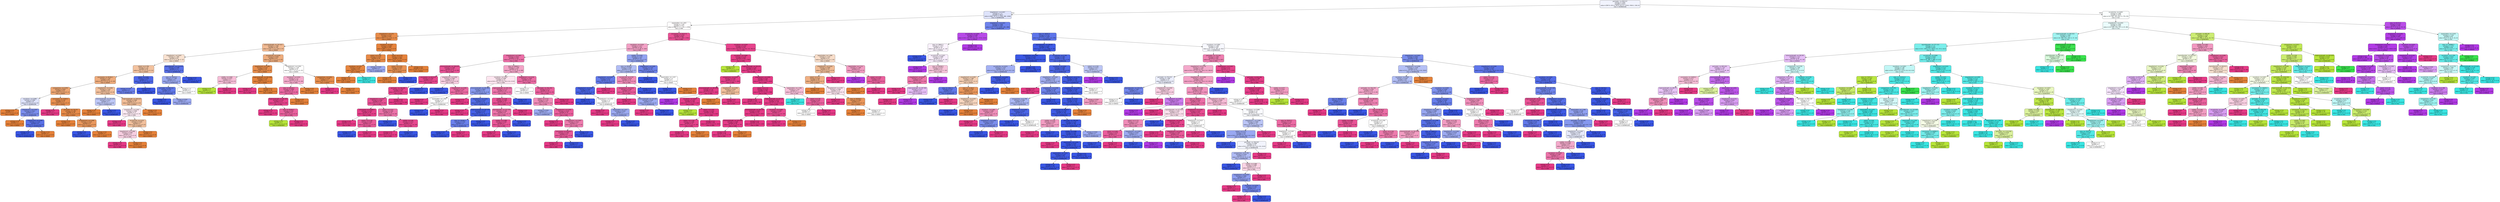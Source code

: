 digraph Tree {
node [shape=box, style="filled, rounded", color="black", fontname="helvetica"] ;
edge [fontname="helvetica"] ;
0 [label="perimeter <= 858.537\nentropy = 2.645\nsamples = 4323\nvalue = [997.0, 651.0, 263.0, 817.0, 1758.0, 958.0, 1361.0]\nclass = DERMASON", fillcolor="#f1f3fd"] ;
1 [label="shapefactor1 <= 0.007\nentropy = 1.77\nsamples = 2653\nvalue = [985, 10, 0, 5, 1758, 188, 1266]\nclass = DERMASON", fillcolor="#dee3fb"] ;
0 -> 1 [labeldistance=2.5, labelangle=45, headlabel="True"] ;
2 [label="aspectration <= 1.403\nentropy = 1.334\nsamples = 1311\nvalue = [968, 9, 0, 5, 122, 3, 978]\nclass = SIRA", fillcolor="#fffdfe"] ;
1 -> 2 ;
3 [label="shapefactor3 <= 0.76\nentropy = 0.527\nsamples = 630\nvalue = [935, 4, 0, 2, 42, 0, 37]\nclass = SEKER", fillcolor="#e78c4a"] ;
2 -> 3 ;
4 [label="minoraxislength <= 197.423\nentropy = 1.396\nsamples = 126\nvalue = [132, 3, 0, 0, 38, 0, 37]\nclass = SEKER", fillcolor="#f1ba93"] ;
3 -> 4 ;
5 [label="shapefactor1 <= 0.007\nentropy = 1.385\nsamples = 63\nvalue = [53, 0, 0, 0, 38, 0, 12]\nclass = SEKER", fillcolor="#f9e2d1"] ;
4 -> 5 ;
6 [label="extent <= 0.794\nentropy = 1.32\nsamples = 50\nvalue = [51, 0, 0, 0, 21, 0, 11]\nclass = SEKER", fillcolor="#f2c29f"] ;
5 -> 6 ;
7 [label="convexarea <= 40346.5\nentropy = 1.162\nsamples = 45\nvalue = [51, 0, 0, 0, 11, 0, 10]\nclass = SEKER", fillcolor="#eeac7d"] ;
6 -> 7 ;
8 [label="compactness <= 0.859\nentropy = 0.895\nsamples = 25\nvalue = [30, 0, 0, 0, 8, 0, 1]\nclass = SEKER", fillcolor="#eda672"] ;
7 -> 8 ;
9 [label="roundness <= 0.898\nentropy = 0.994\nsamples = 8\nvalue = [5, 0, 0, 0, 6, 0, 0]\nclass = DERMASON", fillcolor="#dee3fb"] ;
8 -> 9 ;
10 [label="entropy = 0.0\nsamples = 1\nvalue = [3, 0, 0, 0, 0, 0, 0]\nclass = SEKER", fillcolor="#e58139"] ;
9 -> 10 ;
11 [label="shapefactor1 <= 0.007\nentropy = 0.811\nsamples = 7\nvalue = [2, 0, 0, 0, 6, 0, 0]\nclass = DERMASON", fillcolor="#7b8eee"] ;
9 -> 11 ;
12 [label="entropy = 0.0\nsamples = 1\nvalue = [1, 0, 0, 0, 0, 0, 0]\nclass = SEKER", fillcolor="#e58139"] ;
11 -> 12 ;
13 [label="shapefactor4 <= 0.998\nentropy = 0.592\nsamples = 6\nvalue = [1, 0, 0, 0, 6, 0, 0]\nclass = DERMASON", fillcolor="#5a72e9"] ;
11 -> 13 ;
14 [label="entropy = 0.0\nsamples = 5\nvalue = [0, 0, 0, 0, 6, 0, 0]\nclass = DERMASON", fillcolor="#3956e5"] ;
13 -> 14 ;
15 [label="entropy = 0.0\nsamples = 1\nvalue = [1, 0, 0, 0, 0, 0, 0]\nclass = SEKER", fillcolor="#e58139"] ;
13 -> 15 ;
16 [label="convexarea <= 37069.5\nentropy = 0.59\nsamples = 17\nvalue = [25, 0, 0, 0, 2, 0, 1]\nclass = SEKER", fillcolor="#e89050"] ;
8 -> 16 ;
17 [label="entropy = 0.0\nsamples = 1\nvalue = [0, 0, 0, 0, 0, 0, 1]\nclass = SIRA", fillcolor="#e53986"] ;
16 -> 17 ;
18 [label="perimeter <= 716.35\nentropy = 0.381\nsamples = 16\nvalue = [25, 0, 0, 0, 2, 0, 0]\nclass = SEKER", fillcolor="#e78b49"] ;
16 -> 18 ;
19 [label="entropy = 0.0\nsamples = 7\nvalue = [14, 0, 0, 0, 0, 0, 0]\nclass = SEKER", fillcolor="#e58139"] ;
18 -> 19 ;
20 [label="shapefactor4 <= 0.998\nentropy = 0.619\nsamples = 9\nvalue = [11, 0, 0, 0, 2, 0, 0]\nclass = SEKER", fillcolor="#ea985d"] ;
18 -> 20 ;
21 [label="entropy = 0.0\nsamples = 2\nvalue = [0, 0, 0, 0, 2, 0, 0]\nclass = DERMASON", fillcolor="#3956e5"] ;
20 -> 21 ;
22 [label="entropy = 0.0\nsamples = 7\nvalue = [11, 0, 0, 0, 0, 0, 0]\nclass = SEKER", fillcolor="#e58139"] ;
20 -> 22 ;
23 [label="shapefactor2 <= 0.002\nentropy = 1.241\nsamples = 20\nvalue = [21, 0, 0, 0, 3, 0, 9]\nclass = SEKER", fillcolor="#f2c09c"] ;
7 -> 23 ;
24 [label="minoraxislength <= 191.879\nentropy = 0.971\nsamples = 3\nvalue = [2, 0, 0, 0, 3, 0, 0]\nclass = DERMASON", fillcolor="#bdc7f6"] ;
23 -> 24 ;
25 [label="entropy = 0.0\nsamples = 1\nvalue = [2, 0, 0, 0, 0, 0, 0]\nclass = SEKER", fillcolor="#e58139"] ;
24 -> 25 ;
26 [label="entropy = 0.0\nsamples = 2\nvalue = [0, 0, 0, 0, 3, 0, 0]\nclass = DERMASON", fillcolor="#3956e5"] ;
24 -> 26 ;
27 [label="majoraxislength <= 268.625\nentropy = 0.906\nsamples = 17\nvalue = [19, 0, 0, 0, 0, 0, 9]\nclass = SEKER", fillcolor="#f1bd97"] ;
23 -> 27 ;
28 [label="shapefactor2 <= 0.002\nentropy = 0.998\nsamples = 11\nvalue = [8, 0, 0, 0, 0, 0, 9]\nclass = SIRA", fillcolor="#fce9f2"] ;
27 -> 28 ;
29 [label="entropy = 0.0\nsamples = 4\nvalue = [0, 0, 0, 0, 0, 0, 5]\nclass = SIRA", fillcolor="#e53986"] ;
28 -> 29 ;
30 [label="eccentricity <= 0.672\nentropy = 0.918\nsamples = 7\nvalue = [8, 0, 0, 0, 0, 0, 4]\nclass = SEKER", fillcolor="#f2c09c"] ;
28 -> 30 ;
31 [label="shapefactor4 <= 0.998\nentropy = 0.985\nsamples = 4\nvalue = [3, 0, 0, 0, 0, 0, 4]\nclass = SIRA", fillcolor="#f8cee1"] ;
30 -> 31 ;
32 [label="entropy = 0.0\nsamples = 2\nvalue = [0, 0, 0, 0, 0, 0, 4]\nclass = SIRA", fillcolor="#e53986"] ;
31 -> 32 ;
33 [label="entropy = 0.0\nsamples = 2\nvalue = [3, 0, 0, 0, 0, 0, 0]\nclass = SEKER", fillcolor="#e58139"] ;
31 -> 33 ;
34 [label="entropy = 0.0\nsamples = 3\nvalue = [5, 0, 0, 0, 0, 0, 0]\nclass = SEKER", fillcolor="#e58139"] ;
30 -> 34 ;
35 [label="entropy = 0.0\nsamples = 6\nvalue = [11, 0, 0, 0, 0, 0, 0]\nclass = SEKER", fillcolor="#e58139"] ;
27 -> 35 ;
36 [label="extent <= 0.801\nentropy = 0.439\nsamples = 5\nvalue = [0, 0, 0, 0, 10, 0, 1]\nclass = DERMASON", fillcolor="#4d67e8"] ;
6 -> 36 ;
37 [label="entropy = 0.722\nsamples = 2\nvalue = [0, 0, 0, 0, 4, 0, 1]\nclass = DERMASON", fillcolor="#6a80ec"] ;
36 -> 37 ;
38 [label="entropy = 0.0\nsamples = 3\nvalue = [0, 0, 0, 0, 6, 0, 0]\nclass = DERMASON", fillcolor="#3956e5"] ;
36 -> 38 ;
39 [label="equivdiameter <= 214.974\nentropy = 0.748\nsamples = 13\nvalue = [2, 0, 0, 0, 17, 0, 1]\nclass = DERMASON", fillcolor="#5a72e9"] ;
5 -> 39 ;
40 [label="area <= 35974.0\nentropy = 1.299\nsamples = 6\nvalue = [2, 0, 0, 0, 5, 0, 1]\nclass = DERMASON", fillcolor="#9caaf2"] ;
39 -> 40 ;
41 [label="perimeter <= 694.312\nentropy = 0.65\nsamples = 4\nvalue = [1, 0, 0, 0, 5, 0, 0]\nclass = DERMASON", fillcolor="#6178ea"] ;
40 -> 41 ;
42 [label="entropy = 0.0\nsamples = 2\nvalue = [0, 0, 0, 0, 3, 0, 0]\nclass = DERMASON", fillcolor="#3956e5"] ;
41 -> 42 ;
43 [label="entropy = 0.918\nsamples = 2\nvalue = [1, 0, 0, 0, 2, 0, 0]\nclass = DERMASON", fillcolor="#9caaf2"] ;
41 -> 43 ;
44 [label="entropy = 1.0\nsamples = 2\nvalue = [1, 0, 0, 0, 0, 0, 1]\nclass = SEKER", fillcolor="#ffffff"] ;
40 -> 44 ;
45 [label="entropy = 0.0\nsamples = 7\nvalue = [0, 0, 0, 0, 12, 0, 0]\nclass = DERMASON", fillcolor="#3956e5"] ;
39 -> 45 ;
46 [label="eccentricity <= 0.676\nentropy = 0.958\nsamples = 63\nvalue = [79, 3, 0, 0, 0, 0, 25]\nclass = SEKER", fillcolor="#eeac7d"] ;
4 -> 46 ;
47 [label="shapefactor4 <= 0.995\nentropy = 0.535\nsamples = 38\nvalue = [58, 2, 0, 0, 0, 0, 4]\nclass = SEKER", fillcolor="#e88e4d"] ;
46 -> 47 ;
48 [label="solidity <= 0.982\nentropy = 0.971\nsamples = 3\nvalue = [0, 2, 0, 0, 0, 0, 3]\nclass = SIRA", fillcolor="#f6bdd7"] ;
47 -> 48 ;
49 [label="entropy = 0.0\nsamples = 1\nvalue = [0, 2, 0, 0, 0, 0, 0]\nclass = BARBUNYA", fillcolor="#b7e539"] ;
48 -> 49 ;
50 [label="entropy = 0.0\nsamples = 2\nvalue = [0, 0, 0, 0, 0, 0, 3]\nclass = SIRA", fillcolor="#e53986"] ;
48 -> 50 ;
51 [label="majoraxislength <= 262.408\nentropy = 0.124\nsamples = 35\nvalue = [58, 0, 0, 0, 0, 0, 1]\nclass = SEKER", fillcolor="#e5833c"] ;
47 -> 51 ;
52 [label="entropy = 0.0\nsamples = 1\nvalue = [0, 0, 0, 0, 0, 0, 1]\nclass = SIRA", fillcolor="#e53986"] ;
51 -> 52 ;
53 [label="entropy = 0.0\nsamples = 34\nvalue = [58, 0, 0, 0, 0, 0, 0]\nclass = SEKER", fillcolor="#e58139"] ;
51 -> 53 ;
54 [label="shapefactor2 <= 0.002\nentropy = 1.136\nsamples = 25\nvalue = [21, 1, 0, 0, 0, 0, 21]\nclass = SEKER", fillcolor="#ffffff"] ;
46 -> 54 ;
55 [label="roundness <= 0.932\nentropy = 1.11\nsamples = 18\nvalue = [11, 1, 0, 0, 0, 0, 20]\nclass = SIRA", fillcolor="#f4aacb"] ;
54 -> 55 ;
56 [label="area <= 48328.0\nentropy = 0.866\nsamples = 14\nvalue = [4, 1, 0, 0, 0, 0, 20]\nclass = SIRA", fillcolor="#eb68a3"] ;
55 -> 56 ;
57 [label="majoraxislength <= 281.893\nentropy = 0.276\nsamples = 12\nvalue = [0, 1, 0, 0, 0, 0, 20]\nclass = SIRA", fillcolor="#e6438c"] ;
56 -> 57 ;
58 [label="entropy = 0.0\nsamples = 8\nvalue = [0, 0, 0, 0, 0, 0, 15]\nclass = SIRA", fillcolor="#e53986"] ;
57 -> 58 ;
59 [label="area <= 45094.5\nentropy = 0.65\nsamples = 4\nvalue = [0, 1, 0, 0, 0, 0, 5]\nclass = SIRA", fillcolor="#ea619e"] ;
57 -> 59 ;
60 [label="entropy = 0.0\nsamples = 1\nvalue = [0, 1, 0, 0, 0, 0, 0]\nclass = BARBUNYA", fillcolor="#b7e539"] ;
59 -> 60 ;
61 [label="entropy = 0.0\nsamples = 3\nvalue = [0, 0, 0, 0, 0, 0, 5]\nclass = SIRA", fillcolor="#e53986"] ;
59 -> 61 ;
62 [label="entropy = 0.0\nsamples = 2\nvalue = [4, 0, 0, 0, 0, 0, 0]\nclass = SEKER", fillcolor="#e58139"] ;
56 -> 62 ;
63 [label="entropy = 0.0\nsamples = 4\nvalue = [7, 0, 0, 0, 0, 0, 0]\nclass = SEKER", fillcolor="#e58139"] ;
55 -> 63 ;
64 [label="compactness <= 0.851\nentropy = 0.439\nsamples = 7\nvalue = [10, 0, 0, 0, 0, 0, 1]\nclass = SEKER", fillcolor="#e88e4d"] ;
54 -> 64 ;
65 [label="entropy = 0.0\nsamples = 1\nvalue = [0, 0, 0, 0, 0, 0, 1]\nclass = SIRA", fillcolor="#e53986"] ;
64 -> 65 ;
66 [label="entropy = 0.0\nsamples = 6\nvalue = [10, 0, 0, 0, 0, 0, 0]\nclass = SEKER", fillcolor="#e58139"] ;
64 -> 66 ;
67 [label="roundness <= 0.92\nentropy = 0.084\nsamples = 504\nvalue = [803, 1, 0, 2, 4, 0, 0]\nclass = SEKER", fillcolor="#e5823b"] ;
3 -> 67 ;
68 [label="extent <= 0.794\nentropy = 0.475\nsamples = 44\nvalue = [66, 1, 0, 2, 2, 0, 0]\nclass = SEKER", fillcolor="#e78a47"] ;
67 -> 68 ;
69 [label="roundness <= 0.92\nentropy = 0.191\nsamples = 42\nvalue = [66, 0, 0, 2, 0, 0, 0]\nclass = SEKER", fillcolor="#e6853f"] ;
68 -> 69 ;
70 [label="entropy = 0.0\nsamples = 41\nvalue = [66, 0, 0, 0, 0, 0, 0]\nclass = SEKER", fillcolor="#e58139"] ;
69 -> 70 ;
71 [label="entropy = 0.0\nsamples = 1\nvalue = [0, 0, 0, 2, 0, 0, 0]\nclass = CALI", fillcolor="#39e5e2"] ;
69 -> 71 ;
72 [label="entropy = 0.918\nsamples = 2\nvalue = [0, 1, 0, 0, 2, 0, 0]\nclass = DERMASON", fillcolor="#9caaf2"] ;
68 -> 72 ;
73 [label="extent <= 0.743\nentropy = 0.027\nsamples = 460\nvalue = [737, 0, 0, 0, 2, 0, 0]\nclass = SEKER", fillcolor="#e5813a"] ;
67 -> 73 ;
74 [label="extent <= 0.743\nentropy = 0.503\nsamples = 13\nvalue = [16, 0, 0, 0, 2, 0, 0]\nclass = SEKER", fillcolor="#e89152"] ;
73 -> 74 ;
75 [label="entropy = 0.0\nsamples = 12\nvalue = [16, 0, 0, 0, 0, 0, 0]\nclass = SEKER", fillcolor="#e58139"] ;
74 -> 75 ;
76 [label="entropy = 0.0\nsamples = 1\nvalue = [0, 0, 0, 0, 2, 0, 0]\nclass = DERMASON", fillcolor="#3956e5"] ;
74 -> 76 ;
77 [label="entropy = 0.0\nsamples = 447\nvalue = [721, 0, 0, 0, 0, 0, 0]\nclass = SEKER", fillcolor="#e58139"] ;
73 -> 77 ;
78 [label="convexarea <= 42557.0\nentropy = 0.678\nsamples = 681\nvalue = [33, 5, 0, 3, 80, 3, 941]\nclass = SIRA", fillcolor="#e85295"] ;
2 -> 78 ;
79 [label="roundness <= 0.919\nentropy = 1.077\nsamples = 159\nvalue = [5, 1, 0, 0, 80, 0, 160]\nclass = SIRA", fillcolor="#f2a0c5"] ;
78 -> 79 ;
80 [label="shapefactor4 <= 0.997\nentropy = 0.823\nsamples = 120\nvalue = [1, 1, 0, 0, 37, 0, 143]\nclass = SIRA", fillcolor="#ec6ea7"] ;
79 -> 80 ;
81 [label="minoraxislength <= 189.835\nentropy = 0.506\nsamples = 67\nvalue = [0, 0, 0, 0, 12, 0, 95]\nclass = SIRA", fillcolor="#e85295"] ;
80 -> 81 ;
82 [label="convexarea <= 42533.0\nentropy = 0.345\nsamples = 57\nvalue = [0, 0, 0, 0, 6, 0, 87]\nclass = SIRA", fillcolor="#e7478e"] ;
81 -> 82 ;
83 [label="perimeter <= 760.685\nentropy = 0.305\nsamples = 56\nvalue = [0, 0, 0, 0, 5, 0, 87]\nclass = SIRA", fillcolor="#e6448d"] ;
82 -> 83 ;
84 [label="shapefactor3 <= 0.67\nentropy = 0.496\nsamples = 30\nvalue = [0, 0, 0, 0, 5, 0, 41]\nclass = SIRA", fillcolor="#e85195"] ;
83 -> 84 ;
85 [label="convexarea <= 41908.5\nentropy = 0.222\nsamples = 16\nvalue = [0, 0, 0, 0, 1, 0, 27]\nclass = SIRA", fillcolor="#e6408a"] ;
84 -> 85 ;
86 [label="entropy = 0.0\nsamples = 12\nvalue = [0, 0, 0, 0, 0, 0, 21]\nclass = SIRA", fillcolor="#e53986"] ;
85 -> 86 ;
87 [label="extent <= 0.738\nentropy = 0.592\nsamples = 4\nvalue = [0, 0, 0, 0, 1, 0, 6]\nclass = SIRA", fillcolor="#e95a9a"] ;
85 -> 87 ;
88 [label="entropy = 0.0\nsamples = 1\nvalue = [0, 0, 0, 0, 1, 0, 0]\nclass = DERMASON", fillcolor="#3956e5"] ;
87 -> 88 ;
89 [label="entropy = 0.0\nsamples = 3\nvalue = [0, 0, 0, 0, 0, 0, 6]\nclass = SIRA", fillcolor="#e53986"] ;
87 -> 89 ;
90 [label="extent <= 0.723\nentropy = 0.764\nsamples = 14\nvalue = [0, 0, 0, 0, 4, 0, 14]\nclass = SIRA", fillcolor="#ec72a9"] ;
84 -> 90 ;
91 [label="entropy = 0.0\nsamples = 2\nvalue = [0, 0, 0, 0, 3, 0, 0]\nclass = DERMASON", fillcolor="#3956e5"] ;
90 -> 91 ;
92 [label="solidity <= 0.99\nentropy = 0.353\nsamples = 12\nvalue = [0, 0, 0, 0, 1, 0, 14]\nclass = SIRA", fillcolor="#e7478f"] ;
90 -> 92 ;
93 [label="entropy = 0.0\nsamples = 11\nvalue = [0, 0, 0, 0, 0, 0, 14]\nclass = SIRA", fillcolor="#e53986"] ;
92 -> 93 ;
94 [label="entropy = 0.0\nsamples = 1\nvalue = [0, 0, 0, 0, 1, 0, 0]\nclass = DERMASON", fillcolor="#3956e5"] ;
92 -> 94 ;
95 [label="entropy = 0.0\nsamples = 26\nvalue = [0, 0, 0, 0, 0, 0, 46]\nclass = SIRA", fillcolor="#e53986"] ;
83 -> 95 ;
96 [label="entropy = 0.0\nsamples = 1\nvalue = [0, 0, 0, 0, 1, 0, 0]\nclass = DERMASON", fillcolor="#3956e5"] ;
82 -> 96 ;
97 [label="shapefactor2 <= 0.002\nentropy = 0.985\nsamples = 10\nvalue = [0, 0, 0, 0, 6, 0, 8]\nclass = SIRA", fillcolor="#f8cee1"] ;
81 -> 97 ;
98 [label="entropy = 0.0\nsamples = 2\nvalue = [0, 0, 0, 0, 4, 0, 0]\nclass = DERMASON", fillcolor="#3956e5"] ;
97 -> 98 ;
99 [label="shapefactor4 <= 0.995\nentropy = 0.722\nsamples = 8\nvalue = [0, 0, 0, 0, 2, 0, 8]\nclass = SIRA", fillcolor="#ec6aa4"] ;
97 -> 99 ;
100 [label="entropy = 0.0\nsamples = 5\nvalue = [0, 0, 0, 0, 0, 0, 6]\nclass = SIRA", fillcolor="#e53986"] ;
99 -> 100 ;
101 [label="aspectration <= 1.462\nentropy = 1.0\nsamples = 3\nvalue = [0, 0, 0, 0, 2, 0, 2]\nclass = DERMASON", fillcolor="#ffffff"] ;
99 -> 101 ;
102 [label="entropy = 0.0\nsamples = 2\nvalue = [0, 0, 0, 0, 2, 0, 0]\nclass = DERMASON", fillcolor="#3956e5"] ;
101 -> 102 ;
103 [label="entropy = 0.0\nsamples = 1\nvalue = [0, 0, 0, 0, 0, 0, 2]\nclass = SIRA", fillcolor="#e53986"] ;
101 -> 103 ;
104 [label="area <= 40844.5\nentropy = 1.106\nsamples = 53\nvalue = [1, 1, 0, 0, 25, 0, 48]\nclass = SIRA", fillcolor="#f3a4c7"] ;
80 -> 104 ;
105 [label="roundness <= 0.907\nentropy = 0.996\nsamples = 31\nvalue = [0.0, 0.0, 0.0, 0.0, 20.0, 0.0, 23.0]\nclass = SIRA", fillcolor="#fce5ef"] ;
104 -> 105 ;
106 [label="minoraxislength <= 183.883\nentropy = 0.863\nsamples = 15\nvalue = [0, 0, 0, 0, 15, 0, 6]\nclass = DERMASON", fillcolor="#889aef"] ;
105 -> 106 ;
107 [label="entropy = 0.0\nsamples = 3\nvalue = [0, 0, 0, 0, 0, 0, 4]\nclass = SIRA", fillcolor="#e53986"] ;
106 -> 107 ;
108 [label="shapefactor3 <= 0.663\nentropy = 0.523\nsamples = 12\nvalue = [0, 0, 0, 0, 15, 0, 2]\nclass = DERMASON", fillcolor="#536de8"] ;
106 -> 108 ;
109 [label="entropy = 0.0\nsamples = 1\nvalue = [0, 0, 0, 0, 0, 0, 1]\nclass = SIRA", fillcolor="#e53986"] ;
108 -> 109 ;
110 [label="majoraxislength <= 267.547\nentropy = 0.337\nsamples = 11\nvalue = [0, 0, 0, 0, 15, 0, 1]\nclass = DERMASON", fillcolor="#4661e7"] ;
108 -> 110 ;
111 [label="area <= 39168.5\nentropy = 0.722\nsamples = 4\nvalue = [0, 0, 0, 0, 4, 0, 1]\nclass = DERMASON", fillcolor="#6a80ec"] ;
110 -> 111 ;
112 [label="entropy = 0.0\nsamples = 3\nvalue = [0, 0, 0, 0, 4, 0, 0]\nclass = DERMASON", fillcolor="#3956e5"] ;
111 -> 112 ;
113 [label="entropy = 0.0\nsamples = 1\nvalue = [0, 0, 0, 0, 0, 0, 1]\nclass = SIRA", fillcolor="#e53986"] ;
111 -> 113 ;
114 [label="entropy = 0.0\nsamples = 7\nvalue = [0, 0, 0, 0, 11, 0, 0]\nclass = DERMASON", fillcolor="#3956e5"] ;
110 -> 114 ;
115 [label="majoraxislength <= 281.225\nentropy = 0.773\nsamples = 16\nvalue = [0, 0, 0, 0, 5, 0, 17]\nclass = SIRA", fillcolor="#ed73aa"] ;
105 -> 115 ;
116 [label="solidity <= 0.99\nentropy = 0.485\nsamples = 13\nvalue = [0, 0, 0, 0, 2, 0, 17]\nclass = SIRA", fillcolor="#e85094"] ;
115 -> 116 ;
117 [label="equivdiameter <= 227.793\nentropy = 0.764\nsamples = 8\nvalue = [0, 0, 0, 0, 2, 0, 7]\nclass = SIRA", fillcolor="#ec72a9"] ;
116 -> 117 ;
118 [label="solidity <= 0.989\nentropy = 0.544\nsamples = 7\nvalue = [0, 0, 0, 0, 1, 0, 7]\nclass = SIRA", fillcolor="#e95597"] ;
117 -> 118 ;
119 [label="entropy = 0.0\nsamples = 6\nvalue = [0, 0, 0, 0, 0, 0, 7]\nclass = SIRA", fillcolor="#e53986"] ;
118 -> 119 ;
120 [label="entropy = 0.0\nsamples = 1\nvalue = [0, 0, 0, 0, 1, 0, 0]\nclass = DERMASON", fillcolor="#3956e5"] ;
118 -> 120 ;
121 [label="entropy = 0.0\nsamples = 1\nvalue = [0, 0, 0, 0, 1, 0, 0]\nclass = DERMASON", fillcolor="#3956e5"] ;
117 -> 121 ;
122 [label="entropy = 0.0\nsamples = 5\nvalue = [0, 0, 0, 0, 0, 0, 10]\nclass = SIRA", fillcolor="#e53986"] ;
116 -> 122 ;
123 [label="entropy = 0.0\nsamples = 3\nvalue = [0, 0, 0, 0, 3, 0, 0]\nclass = DERMASON", fillcolor="#3956e5"] ;
115 -> 123 ;
124 [label="shapefactor3 <= 0.636\nentropy = 1.009\nsamples = 22\nvalue = [1, 1, 0, 0, 5, 0, 25]\nclass = SIRA", fillcolor="#ec6ca5"] ;
104 -> 124 ;
125 [label="entropy = 1.0\nsamples = 2\nvalue = [1, 0, 0, 0, 1, 0, 0]\nclass = SEKER", fillcolor="#ffffff"] ;
124 -> 125 ;
126 [label="perimeter <= 761.393\nentropy = 0.77\nsamples = 20\nvalue = [0, 1, 0, 0, 4, 0, 25]\nclass = SIRA", fillcolor="#ea5f9d"] ;
124 -> 126 ;
127 [label="extent <= 0.712\nentropy = 1.122\nsamples = 12\nvalue = [0, 1, 0, 0, 4, 0, 11]\nclass = SIRA", fillcolor="#f08cb8"] ;
126 -> 127 ;
128 [label="entropy = 0.918\nsamples = 2\nvalue = [0, 1, 0, 0, 2, 0, 0]\nclass = DERMASON", fillcolor="#9caaf2"] ;
127 -> 128 ;
129 [label="shapefactor2 <= 0.002\nentropy = 0.619\nsamples = 10\nvalue = [0, 0, 0, 0, 2, 0, 11]\nclass = SIRA", fillcolor="#ea5d9c"] ;
127 -> 129 ;
130 [label="entropy = 0.0\nsamples = 3\nvalue = [0, 0, 0, 0, 0, 0, 5]\nclass = SIRA", fillcolor="#e53986"] ;
129 -> 130 ;
131 [label="shapefactor1 <= 0.007\nentropy = 0.811\nsamples = 7\nvalue = [0, 0, 0, 0, 2, 0, 6]\nclass = SIRA", fillcolor="#ee7bae"] ;
129 -> 131 ;
132 [label="convexarea <= 42010.5\nentropy = 0.592\nsamples = 6\nvalue = [0, 0, 0, 0, 1, 0, 6]\nclass = SIRA", fillcolor="#e95a9a"] ;
131 -> 132 ;
133 [label="entropy = 0.0\nsamples = 5\nvalue = [0, 0, 0, 0, 0, 0, 6]\nclass = SIRA", fillcolor="#e53986"] ;
132 -> 133 ;
134 [label="entropy = 0.0\nsamples = 1\nvalue = [0, 0, 0, 0, 1, 0, 0]\nclass = DERMASON", fillcolor="#3956e5"] ;
132 -> 134 ;
135 [label="entropy = 0.0\nsamples = 1\nvalue = [0, 0, 0, 0, 1, 0, 0]\nclass = DERMASON", fillcolor="#3956e5"] ;
131 -> 135 ;
136 [label="entropy = 0.0\nsamples = 8\nvalue = [0, 0, 0, 0, 0, 0, 14]\nclass = SIRA", fillcolor="#e53986"] ;
126 -> 136 ;
137 [label="solidity <= 0.991\nentropy = 1.143\nsamples = 39\nvalue = [4, 0, 0, 0, 43, 0, 17]\nclass = DERMASON", fillcolor="#91a2f1"] ;
79 -> 137 ;
138 [label="area <= 40548.5\nentropy = 0.956\nsamples = 29\nvalue = [0, 0, 0, 0, 28, 0, 17]\nclass = DERMASON", fillcolor="#b1bdf5"] ;
137 -> 138 ;
139 [label="shapefactor1 <= 0.007\nentropy = 0.677\nsamples = 19\nvalue = [0, 0, 0, 0, 23, 0, 5]\nclass = DERMASON", fillcolor="#647beb"] ;
138 -> 139 ;
140 [label="shapefactor2 <= 0.002\nentropy = 0.402\nsamples = 17\nvalue = [0, 0, 0, 0, 23, 0, 2]\nclass = DERMASON", fillcolor="#4a65e7"] ;
139 -> 140 ;
141 [label="entropy = 0.0\nsamples = 13\nvalue = [0, 0, 0, 0, 21, 0, 0]\nclass = DERMASON", fillcolor="#3956e5"] ;
140 -> 141 ;
142 [label="shapefactor2 <= 0.002\nentropy = 1.0\nsamples = 4\nvalue = [0, 0, 0, 0, 2, 0, 2]\nclass = DERMASON", fillcolor="#ffffff"] ;
140 -> 142 ;
143 [label="entropy = 0.0\nsamples = 1\nvalue = [0, 0, 0, 0, 0, 0, 1]\nclass = SIRA", fillcolor="#e53986"] ;
142 -> 143 ;
144 [label="aspectration <= 1.417\nentropy = 0.918\nsamples = 3\nvalue = [0, 0, 0, 0, 2, 0, 1]\nclass = DERMASON", fillcolor="#9caaf2"] ;
142 -> 144 ;
145 [label="entropy = 0.0\nsamples = 1\nvalue = [0, 0, 0, 0, 0, 0, 1]\nclass = SIRA", fillcolor="#e53986"] ;
144 -> 145 ;
146 [label="entropy = 0.0\nsamples = 2\nvalue = [0, 0, 0, 0, 2, 0, 0]\nclass = DERMASON", fillcolor="#3956e5"] ;
144 -> 146 ;
147 [label="entropy = 0.0\nsamples = 2\nvalue = [0, 0, 0, 0, 0, 0, 3]\nclass = SIRA", fillcolor="#e53986"] ;
139 -> 147 ;
148 [label="eccentricity <= 0.747\nentropy = 0.874\nsamples = 10\nvalue = [0, 0, 0, 0, 5, 0, 12]\nclass = SIRA", fillcolor="#f08bb8"] ;
138 -> 148 ;
149 [label="compactness <= 0.833\nentropy = 0.592\nsamples = 8\nvalue = [0, 0, 0, 0, 2, 0, 12]\nclass = SIRA", fillcolor="#e95a9a"] ;
148 -> 149 ;
150 [label="entropy = 0.0\nsamples = 5\nvalue = [0, 0, 0, 0, 0, 0, 11]\nclass = SIRA", fillcolor="#e53986"] ;
149 -> 150 ;
151 [label="minoraxislength <= 192.061\nentropy = 0.918\nsamples = 3\nvalue = [0, 0, 0, 0, 2, 0, 1]\nclass = DERMASON", fillcolor="#9caaf2"] ;
149 -> 151 ;
152 [label="entropy = 0.0\nsamples = 1\nvalue = [0, 0, 0, 0, 0, 0, 1]\nclass = SIRA", fillcolor="#e53986"] ;
151 -> 152 ;
153 [label="entropy = 0.0\nsamples = 2\nvalue = [0, 0, 0, 0, 2, 0, 0]\nclass = DERMASON", fillcolor="#3956e5"] ;
151 -> 153 ;
154 [label="entropy = 0.0\nsamples = 2\nvalue = [0, 0, 0, 0, 3, 0, 0]\nclass = DERMASON", fillcolor="#3956e5"] ;
148 -> 154 ;
155 [label="shapefactor3 <= 0.685\nentropy = 0.742\nsamples = 10\nvalue = [4, 0, 0, 0, 15, 0, 0]\nclass = DERMASON", fillcolor="#6e83ec"] ;
137 -> 155 ;
156 [label="entropy = 0.0\nsamples = 6\nvalue = [0, 0, 0, 0, 11, 0, 0]\nclass = DERMASON", fillcolor="#3956e5"] ;
155 -> 156 ;
157 [label="aspectration <= 1.427\nentropy = 1.0\nsamples = 4\nvalue = [4, 0, 0, 0, 4, 0, 0]\nclass = SEKER", fillcolor="#ffffff"] ;
155 -> 157 ;
158 [label="entropy = 0.0\nsamples = 2\nvalue = [0, 0, 0, 0, 4, 0, 0]\nclass = DERMASON", fillcolor="#3956e5"] ;
157 -> 158 ;
159 [label="entropy = 0.0\nsamples = 2\nvalue = [4, 0, 0, 0, 0, 0, 0]\nclass = SEKER", fillcolor="#e58139"] ;
157 -> 159 ;
160 [label="roundness <= 0.918\nentropy = 0.329\nsamples = 522\nvalue = [28.0, 4.0, 0.0, 3.0, 0.0, 3.0, 781.0]\nclass = SIRA", fillcolor="#e6438c"] ;
78 -> 160 ;
161 [label="roundness <= 0.806\nentropy = 0.179\nsamples = 499\nvalue = [8, 4, 0, 3, 0, 1, 767]\nclass = SIRA", fillcolor="#e63d88"] ;
160 -> 161 ;
162 [label="entropy = 0.0\nsamples = 2\nvalue = [0, 3, 0, 0, 0, 0, 0]\nclass = BARBUNYA", fillcolor="#b7e539"] ;
161 -> 162 ;
163 [label="majoraxislength <= 293.93\nentropy = 0.147\nsamples = 497\nvalue = [8, 1, 0, 3, 0, 1, 767]\nclass = SIRA", fillcolor="#e53c88"] ;
161 -> 163 ;
164 [label="compactness <= 0.839\nentropy = 0.294\nsamples = 114\nvalue = [5, 1, 0, 0, 0, 1, 164]\nclass = SIRA", fillcolor="#e6418b"] ;
163 -> 164 ;
165 [label="minoraxislength <= 185.609\nentropy = 0.16\nsamples = 110\nvalue = [1, 1, 0, 0, 0, 1, 162]\nclass = SIRA", fillcolor="#e53d88"] ;
164 -> 165 ;
166 [label="entropy = 0.0\nsamples = 1\nvalue = [0, 0, 0, 0, 0, 1, 0]\nclass = HOROZ", fillcolor="#b139e5"] ;
165 -> 166 ;
167 [label="roundness <= 0.839\nentropy = 0.107\nsamples = 109\nvalue = [1, 1, 0, 0, 0, 0, 162]\nclass = SIRA", fillcolor="#e53b87"] ;
165 -> 167 ;
168 [label="entropy = 0.0\nsamples = 1\nvalue = [0, 1, 0, 0, 0, 0, 0]\nclass = BARBUNYA", fillcolor="#b7e539"] ;
167 -> 168 ;
169 [label="extent <= 0.705\nentropy = 0.054\nsamples = 108\nvalue = [1, 0, 0, 0, 0, 0, 162]\nclass = SIRA", fillcolor="#e53a87"] ;
167 -> 169 ;
170 [label="extent <= 0.704\nentropy = 0.286\nsamples = 12\nvalue = [1, 0, 0, 0, 0, 0, 19]\nclass = SIRA", fillcolor="#e6438c"] ;
169 -> 170 ;
171 [label="entropy = 0.0\nsamples = 11\nvalue = [0, 0, 0, 0, 0, 0, 19]\nclass = SIRA", fillcolor="#e53986"] ;
170 -> 171 ;
172 [label="entropy = 0.0\nsamples = 1\nvalue = [1, 0, 0, 0, 0, 0, 0]\nclass = SEKER", fillcolor="#e58139"] ;
170 -> 172 ;
173 [label="entropy = 0.0\nsamples = 96\nvalue = [0, 0, 0, 0, 0, 0, 143]\nclass = SIRA", fillcolor="#e53986"] ;
169 -> 173 ;
174 [label="shapefactor1 <= 0.006\nentropy = 0.918\nsamples = 4\nvalue = [4, 0, 0, 0, 0, 0, 2]\nclass = SEKER", fillcolor="#f2c09c"] ;
164 -> 174 ;
175 [label="entropy = 0.0\nsamples = 2\nvalue = [4, 0, 0, 0, 0, 0, 0]\nclass = SEKER", fillcolor="#e58139"] ;
174 -> 175 ;
176 [label="entropy = 0.0\nsamples = 2\nvalue = [0, 0, 0, 0, 0, 0, 2]\nclass = SIRA", fillcolor="#e53986"] ;
174 -> 176 ;
177 [label="shapefactor4 <= 0.999\nentropy = 0.09\nsamples = 383\nvalue = [3, 0, 0, 3, 0, 0, 603]\nclass = SIRA", fillcolor="#e53b87"] ;
163 -> 177 ;
178 [label="extent <= 0.772\nentropy = 0.032\nsamples = 376\nvalue = [2, 0, 0, 0, 0, 0, 598]\nclass = SIRA", fillcolor="#e53a86"] ;
177 -> 178 ;
179 [label="entropy = 0.0\nsamples = 238\nvalue = [0, 0, 0, 0, 0, 0, 387]\nclass = SIRA", fillcolor="#e53986"] ;
178 -> 179 ;
180 [label="majoraxislength <= 327.34\nentropy = 0.077\nsamples = 138\nvalue = [2, 0, 0, 0, 0, 0, 211]\nclass = SIRA", fillcolor="#e53b87"] ;
178 -> 180 ;
181 [label="minoraxislength <= 191.747\nentropy = 0.045\nsamples = 131\nvalue = [1, 0, 0, 0, 0, 0, 201]\nclass = SIRA", fillcolor="#e53a87"] ;
180 -> 181 ;
182 [label="minoraxislength <= 191.646\nentropy = 0.099\nsamples = 49\nvalue = [1, 0, 0, 0, 0, 0, 77]\nclass = SIRA", fillcolor="#e53c88"] ;
181 -> 182 ;
183 [label="entropy = 0.0\nsamples = 48\nvalue = [0, 0, 0, 0, 0, 0, 77]\nclass = SIRA", fillcolor="#e53986"] ;
182 -> 183 ;
184 [label="entropy = 0.0\nsamples = 1\nvalue = [1, 0, 0, 0, 0, 0, 0]\nclass = SEKER", fillcolor="#e58139"] ;
182 -> 184 ;
185 [label="entropy = 0.0\nsamples = 82\nvalue = [0, 0, 0, 0, 0, 0, 124]\nclass = SIRA", fillcolor="#e53986"] ;
181 -> 185 ;
186 [label="roundness <= 0.884\nentropy = 0.439\nsamples = 7\nvalue = [1, 0, 0, 0, 0, 0, 10]\nclass = SIRA", fillcolor="#e84d92"] ;
180 -> 186 ;
187 [label="entropy = 0.0\nsamples = 6\nvalue = [0, 0, 0, 0, 0, 0, 10]\nclass = SIRA", fillcolor="#e53986"] ;
186 -> 187 ;
188 [label="entropy = 0.0\nsamples = 1\nvalue = [1, 0, 0, 0, 0, 0, 0]\nclass = SEKER", fillcolor="#e58139"] ;
186 -> 188 ;
189 [label="aspectration <= 1.506\nentropy = 1.352\nsamples = 7\nvalue = [1, 0, 0, 3, 0, 0, 5]\nclass = SIRA", fillcolor="#f6bdd7"] ;
177 -> 189 ;
190 [label="entropy = 0.0\nsamples = 2\nvalue = [0, 0, 0, 3, 0, 0, 0]\nclass = CALI", fillcolor="#39e5e2"] ;
189 -> 190 ;
191 [label="extent <= 0.78\nentropy = 0.65\nsamples = 5\nvalue = [1, 0, 0, 0, 0, 0, 5]\nclass = SIRA", fillcolor="#ea619e"] ;
189 -> 191 ;
192 [label="entropy = 1.0\nsamples = 2\nvalue = [1, 0, 0, 0, 0, 0, 1]\nclass = SEKER", fillcolor="#ffffff"] ;
191 -> 192 ;
193 [label="entropy = 0.0\nsamples = 3\nvalue = [0, 0, 0, 0, 0, 0, 4]\nclass = SIRA", fillcolor="#e53986"] ;
191 -> 193 ;
194 [label="aspectration <= 1.498\nentropy = 1.233\nsamples = 23\nvalue = [20, 0, 0, 0, 0, 2, 14]\nclass = SEKER", fillcolor="#f8ddc9"] ;
160 -> 194 ;
195 [label="shapefactor2 <= 0.002\nentropy = 0.906\nsamples = 19\nvalue = [19, 0, 0, 0, 0, 0, 9]\nclass = SEKER", fillcolor="#f1bd97"] ;
194 -> 195 ;
196 [label="extent <= 0.77\nentropy = 0.84\nsamples = 18\nvalue = [19, 0, 0, 0, 0, 0, 7]\nclass = SEKER", fillcolor="#efaf82"] ;
195 -> 196 ;
197 [label="entropy = 0.0\nsamples = 8\nvalue = [13, 0, 0, 0, 0, 0, 0]\nclass = SEKER", fillcolor="#e58139"] ;
196 -> 197 ;
198 [label="shapefactor4 <= 0.997\nentropy = 0.996\nsamples = 10\nvalue = [6, 0, 0, 0, 0, 0, 7]\nclass = SIRA", fillcolor="#fbe3ee"] ;
196 -> 198 ;
199 [label="entropy = 0.0\nsamples = 5\nvalue = [0, 0, 0, 0, 0, 0, 6]\nclass = SIRA", fillcolor="#e53986"] ;
198 -> 199 ;
200 [label="area <= 48709.5\nentropy = 0.592\nsamples = 5\nvalue = [6, 0, 0, 0, 0, 0, 1]\nclass = SEKER", fillcolor="#e9965a"] ;
198 -> 200 ;
201 [label="entropy = 0.0\nsamples = 3\nvalue = [5, 0, 0, 0, 0, 0, 0]\nclass = SEKER", fillcolor="#e58139"] ;
200 -> 201 ;
202 [label="entropy = 1.0\nsamples = 2\nvalue = [1, 0, 0, 0, 0, 0, 1]\nclass = SEKER", fillcolor="#ffffff"] ;
200 -> 202 ;
203 [label="entropy = 0.0\nsamples = 1\nvalue = [0, 0, 0, 0, 0, 0, 2]\nclass = SIRA", fillcolor="#e53986"] ;
195 -> 203 ;
204 [label="aspectration <= 1.511\nentropy = 1.299\nsamples = 4\nvalue = [1, 0, 0, 0, 0, 2, 5]\nclass = SIRA", fillcolor="#f29cc2"] ;
194 -> 204 ;
205 [label="entropy = 0.0\nsamples = 1\nvalue = [0, 0, 0, 0, 0, 2, 0]\nclass = HOROZ", fillcolor="#b139e5"] ;
204 -> 205 ;
206 [label="extent <= 0.705\nentropy = 0.65\nsamples = 3\nvalue = [1, 0, 0, 0, 0, 0, 5]\nclass = SIRA", fillcolor="#ea619e"] ;
204 -> 206 ;
207 [label="entropy = 0.0\nsamples = 1\nvalue = [1, 0, 0, 0, 0, 0, 0]\nclass = SEKER", fillcolor="#e58139"] ;
206 -> 207 ;
208 [label="entropy = 0.0\nsamples = 2\nvalue = [0, 0, 0, 0, 0, 0, 5]\nclass = SIRA", fillcolor="#e53986"] ;
206 -> 208 ;
209 [label="shapefactor3 <= 0.563\nentropy = 1.049\nsamples = 1342\nvalue = [17, 1, 0, 0, 1636, 185, 288]\nclass = DERMASON", fillcolor="#6e83ec"] ;
1 -> 209 ;
210 [label="eccentricity <= 0.841\nentropy = 0.448\nsamples = 114\nvalue = [0.0, 0.0, 0.0, 0.0, 4.0, 173.0, 10.0]\nclass = HOROZ", fillcolor="#b749e7"] ;
209 -> 210 ;
211 [label="area <= 38843.5\nentropy = 1.473\nsamples = 18\nvalue = [0, 0, 0, 0, 4, 11, 10]\nclass = HOROZ", fillcolor="#faf2fd"] ;
210 -> 211 ;
212 [label="entropy = 0.0\nsamples = 3\nvalue = [0, 0, 0, 0, 4, 0, 0]\nclass = DERMASON", fillcolor="#3956e5"] ;
211 -> 212 ;
213 [label="eccentricity <= 0.825\nentropy = 0.998\nsamples = 15\nvalue = [0, 0, 0, 0, 0, 11, 10]\nclass = HOROZ", fillcolor="#f8edfd"] ;
211 -> 213 ;
214 [label="entropy = 0.0\nsamples = 2\nvalue = [0, 0, 0, 0, 0, 4, 0]\nclass = HOROZ", fillcolor="#b139e5"] ;
213 -> 214 ;
215 [label="area <= 46268.5\nentropy = 0.977\nsamples = 13\nvalue = [0, 0, 0, 0, 0, 7, 10]\nclass = SIRA", fillcolor="#f7c4db"] ;
213 -> 215 ;
216 [label="shapefactor2 <= 0.001\nentropy = 0.779\nsamples = 9\nvalue = [0, 0, 0, 0, 0, 3, 10]\nclass = SIRA", fillcolor="#ed74aa"] ;
215 -> 216 ;
217 [label="entropy = 0.0\nsamples = 5\nvalue = [0, 0, 0, 0, 0, 0, 8]\nclass = SIRA", fillcolor="#e53986"] ;
216 -> 217 ;
218 [label="majoraxislength <= 307.982\nentropy = 0.971\nsamples = 4\nvalue = [0, 0, 0, 0, 0, 3, 2]\nclass = HOROZ", fillcolor="#e5bdf6"] ;
216 -> 218 ;
219 [label="entropy = 0.0\nsamples = 2\nvalue = [0, 0, 0, 0, 0, 0, 2]\nclass = SIRA", fillcolor="#e53986"] ;
218 -> 219 ;
220 [label="entropy = 0.0\nsamples = 2\nvalue = [0, 0, 0, 0, 0, 3, 0]\nclass = HOROZ", fillcolor="#b139e5"] ;
218 -> 220 ;
221 [label="entropy = 0.0\nsamples = 4\nvalue = [0, 0, 0, 0, 0, 4, 0]\nclass = HOROZ", fillcolor="#b139e5"] ;
215 -> 221 ;
222 [label="entropy = 0.0\nsamples = 96\nvalue = [0, 0, 0, 0, 0, 162, 0]\nclass = HOROZ", fillcolor="#b139e5"] ;
210 -> 222 ;
223 [label="area <= 36097.0\nentropy = 0.722\nsamples = 1228\nvalue = [17, 1, 0, 0, 1632, 12, 278]\nclass = DERMASON", fillcolor="#5e75ea"] ;
209 -> 223 ;
224 [label="equivdiameter <= 206.92\nentropy = 0.245\nsamples = 904\nvalue = [15, 0, 0, 0, 1369, 4, 26]\nclass = DERMASON", fillcolor="#3f5be6"] ;
223 -> 224 ;
225 [label="shapefactor1 <= 0.007\nentropy = 0.101\nsamples = 714\nvalue = [13.0, 0.0, 0.0, 0.0, 1110.0, 0.0, 1.0]\nclass = DERMASON", fillcolor="#3b58e5"] ;
224 -> 225 ;
226 [label="eccentricity <= 0.652\nentropy = 1.075\nsamples = 24\nvalue = [13.0, 0.0, 0.0, 0.0, 25.0, 0.0, 1.0]\nclass = DERMASON", fillcolor="#a4b1f3"] ;
225 -> 226 ;
227 [label="shapefactor4 <= 0.997\nentropy = 1.188\nsamples = 14\nvalue = [12, 0, 0, 0, 7, 0, 1]\nclass = SEKER", fillcolor="#f5cfb3"] ;
226 -> 227 ;
228 [label="area <= 32827.5\nentropy = 0.65\nsamples = 5\nvalue = [0, 0, 0, 0, 5, 0, 1]\nclass = DERMASON", fillcolor="#6178ea"] ;
227 -> 228 ;
229 [label="entropy = 0.0\nsamples = 4\nvalue = [0, 0, 0, 0, 5, 0, 0]\nclass = DERMASON", fillcolor="#3956e5"] ;
228 -> 229 ;
230 [label="entropy = 0.0\nsamples = 1\nvalue = [0, 0, 0, 0, 0, 0, 1]\nclass = SIRA", fillcolor="#e53986"] ;
228 -> 230 ;
231 [label="area <= 31769.0\nentropy = 0.592\nsamples = 9\nvalue = [12, 0, 0, 0, 2, 0, 0]\nclass = SEKER", fillcolor="#e9965a"] ;
227 -> 231 ;
232 [label="shapefactor1 <= 0.007\nentropy = 0.971\nsamples = 3\nvalue = [3, 0, 0, 0, 2, 0, 0]\nclass = SEKER", fillcolor="#f6d5bd"] ;
231 -> 232 ;
233 [label="entropy = 0.0\nsamples = 1\nvalue = [0, 0, 0, 0, 2, 0, 0]\nclass = DERMASON", fillcolor="#3956e5"] ;
232 -> 233 ;
234 [label="entropy = 0.0\nsamples = 2\nvalue = [3, 0, 0, 0, 0, 0, 0]\nclass = SEKER", fillcolor="#e58139"] ;
232 -> 234 ;
235 [label="entropy = 0.0\nsamples = 6\nvalue = [9, 0, 0, 0, 0, 0, 0]\nclass = SEKER", fillcolor="#e58139"] ;
231 -> 235 ;
236 [label="shapefactor2 <= 0.003\nentropy = 0.297\nsamples = 10\nvalue = [1, 0, 0, 0, 18, 0, 0]\nclass = DERMASON", fillcolor="#445fe6"] ;
226 -> 236 ;
237 [label="entropy = 0.0\nsamples = 9\nvalue = [0, 0, 0, 0, 18, 0, 0]\nclass = DERMASON", fillcolor="#3956e5"] ;
236 -> 237 ;
238 [label="entropy = 0.0\nsamples = 1\nvalue = [1, 0, 0, 0, 0, 0, 0]\nclass = SEKER", fillcolor="#e58139"] ;
236 -> 238 ;
239 [label="entropy = 0.0\nsamples = 690\nvalue = [0, 0, 0, 0, 1085, 0, 0]\nclass = DERMASON", fillcolor="#3956e5"] ;
225 -> 239 ;
240 [label="eccentricity <= 0.799\nentropy = 0.585\nsamples = 190\nvalue = [2, 0, 0, 0, 259, 4, 25]\nclass = DERMASON", fillcolor="#506ae8"] ;
224 -> 240 ;
241 [label="roundness <= 0.891\nentropy = 0.494\nsamples = 184\nvalue = [2, 0, 0, 0, 253, 0, 25]\nclass = DERMASON", fillcolor="#4e68e8"] ;
240 -> 241 ;
242 [label="shapefactor1 <= 0.007\nentropy = 0.932\nsamples = 30\nvalue = [0, 0, 0, 0, 30, 0, 16]\nclass = DERMASON", fillcolor="#a3b0f3"] ;
241 -> 242 ;
243 [label="entropy = 0.0\nsamples = 4\nvalue = [0, 0, 0, 0, 0, 0, 8]\nclass = SIRA", fillcolor="#e53986"] ;
242 -> 243 ;
244 [label="shapefactor1 <= 0.008\nentropy = 0.742\nsamples = 26\nvalue = [0, 0, 0, 0, 30, 0, 8]\nclass = DERMASON", fillcolor="#6e83ec"] ;
242 -> 244 ;
245 [label="compactness <= 0.798\nentropy = 0.946\nsamples = 15\nvalue = [0, 0, 0, 0, 14, 0, 8]\nclass = DERMASON", fillcolor="#aab7f4"] ;
244 -> 245 ;
246 [label="roundness <= 0.881\nentropy = 0.881\nsamples = 8\nvalue = [0, 0, 0, 0, 3, 0, 7]\nclass = SIRA", fillcolor="#f08eba"] ;
245 -> 246 ;
247 [label="entropy = 0.0\nsamples = 4\nvalue = [0, 0, 0, 0, 0, 0, 6]\nclass = SIRA", fillcolor="#e53986"] ;
246 -> 247 ;
248 [label="shapefactor2 <= 0.002\nentropy = 0.811\nsamples = 4\nvalue = [0, 0, 0, 0, 3, 0, 1]\nclass = DERMASON", fillcolor="#7b8eee"] ;
246 -> 248 ;
249 [label="entropy = 0.0\nsamples = 3\nvalue = [0, 0, 0, 0, 3, 0, 0]\nclass = DERMASON", fillcolor="#3956e5"] ;
248 -> 249 ;
250 [label="entropy = 0.0\nsamples = 1\nvalue = [0, 0, 0, 0, 0, 0, 1]\nclass = SIRA", fillcolor="#e53986"] ;
248 -> 250 ;
251 [label="shapefactor1 <= 0.008\nentropy = 0.414\nsamples = 7\nvalue = [0, 0, 0, 0, 11, 0, 1]\nclass = DERMASON", fillcolor="#4b65e7"] ;
245 -> 251 ;
252 [label="entropy = 0.0\nsamples = 5\nvalue = [0, 0, 0, 0, 10, 0, 0]\nclass = DERMASON", fillcolor="#3956e5"] ;
251 -> 252 ;
253 [label="entropy = 1.0\nsamples = 2\nvalue = [0, 0, 0, 0, 1, 0, 1]\nclass = DERMASON", fillcolor="#ffffff"] ;
251 -> 253 ;
254 [label="entropy = 0.0\nsamples = 11\nvalue = [0, 0, 0, 0, 16, 0, 0]\nclass = DERMASON", fillcolor="#3956e5"] ;
244 -> 254 ;
255 [label="shapefactor3 <= 0.753\nentropy = 0.306\nsamples = 154\nvalue = [2, 0, 0, 0, 223, 0, 9]\nclass = DERMASON", fillcolor="#435ee6"] ;
241 -> 255 ;
256 [label="shapefactor4 <= 0.999\nentropy = 0.256\nsamples = 152\nvalue = [1, 0, 0, 0, 223, 0, 8]\nclass = DERMASON", fillcolor="#415de6"] ;
255 -> 256 ;
257 [label="solidity <= 0.993\nentropy = 0.215\nsamples = 150\nvalue = [1, 0, 0, 0, 222, 0, 6]\nclass = DERMASON", fillcolor="#3f5be6"] ;
256 -> 257 ;
258 [label="convexarea <= 34020.5\nentropy = 0.176\nsamples = 149\nvalue = [0, 0, 0, 0, 222, 0, 6]\nclass = DERMASON", fillcolor="#3e5be6"] ;
257 -> 258 ;
259 [label="solidity <= 0.99\nentropy = 0.918\nsamples = 3\nvalue = [0, 0, 0, 0, 1, 0, 2]\nclass = SIRA", fillcolor="#f29cc2"] ;
258 -> 259 ;
260 [label="entropy = 0.0\nsamples = 2\nvalue = [0, 0, 0, 0, 0, 0, 2]\nclass = SIRA", fillcolor="#e53986"] ;
259 -> 260 ;
261 [label="entropy = 0.0\nsamples = 1\nvalue = [0, 0, 0, 0, 1, 0, 0]\nclass = DERMASON", fillcolor="#3956e5"] ;
259 -> 261 ;
262 [label="perimeter <= 709.691\nentropy = 0.129\nsamples = 146\nvalue = [0, 0, 0, 0, 221, 0, 4]\nclass = DERMASON", fillcolor="#3d59e5"] ;
258 -> 262 ;
263 [label="solidity <= 0.986\nentropy = 0.103\nsamples = 144\nvalue = [0, 0, 0, 0, 219, 0, 3]\nclass = DERMASON", fillcolor="#3c58e5"] ;
262 -> 263 ;
264 [label="entropy = 0.0\nsamples = 1\nvalue = [0, 0, 0, 0, 0, 0, 1]\nclass = SIRA", fillcolor="#e53986"] ;
263 -> 264 ;
265 [label="aspectration <= 1.426\nentropy = 0.074\nsamples = 143\nvalue = [0, 0, 0, 0, 219, 0, 2]\nclass = DERMASON", fillcolor="#3b58e5"] ;
263 -> 265 ;
266 [label="aspectration <= 1.423\nentropy = 0.214\nsamples = 40\nvalue = [0, 0, 0, 0, 57, 0, 2]\nclass = DERMASON", fillcolor="#405ce6"] ;
265 -> 266 ;
267 [label="entropy = 0.0\nsamples = 38\nvalue = [0, 0, 0, 0, 57, 0, 0]\nclass = DERMASON", fillcolor="#3956e5"] ;
266 -> 267 ;
268 [label="entropy = 0.0\nsamples = 2\nvalue = [0, 0, 0, 0, 0, 0, 2]\nclass = SIRA", fillcolor="#e53986"] ;
266 -> 268 ;
269 [label="entropy = 0.0\nsamples = 103\nvalue = [0, 0, 0, 0, 162, 0, 0]\nclass = DERMASON", fillcolor="#3956e5"] ;
265 -> 269 ;
270 [label="entropy = 0.918\nsamples = 2\nvalue = [0, 0, 0, 0, 2, 0, 1]\nclass = DERMASON", fillcolor="#9caaf2"] ;
262 -> 270 ;
271 [label="entropy = 0.0\nsamples = 1\nvalue = [1, 0, 0, 0, 0, 0, 0]\nclass = SEKER", fillcolor="#e58139"] ;
257 -> 271 ;
272 [label="entropy = 0.918\nsamples = 2\nvalue = [0, 0, 0, 0, 1, 0, 2]\nclass = SIRA", fillcolor="#f29cc2"] ;
256 -> 272 ;
273 [label="entropy = 1.0\nsamples = 2\nvalue = [1, 0, 0, 0, 0, 0, 1]\nclass = SEKER", fillcolor="#ffffff"] ;
255 -> 273 ;
274 [label="extent <= 0.705\nentropy = 0.971\nsamples = 6\nvalue = [0, 0, 0, 0, 6, 4, 0]\nclass = DERMASON", fillcolor="#bdc7f6"] ;
240 -> 274 ;
275 [label="entropy = 0.0\nsamples = 2\nvalue = [0, 0, 0, 0, 0, 4, 0]\nclass = HOROZ", fillcolor="#b139e5"] ;
274 -> 275 ;
276 [label="entropy = 0.0\nsamples = 4\nvalue = [0, 0, 0, 0, 6, 0, 0]\nclass = DERMASON", fillcolor="#3956e5"] ;
274 -> 276 ;
277 [label="roundness <= 0.892\nentropy = 1.148\nsamples = 324\nvalue = [2, 1, 0, 0, 263, 8, 252]\nclass = DERMASON", fillcolor="#f7f8fe"] ;
223 -> 277 ;
278 [label="perimeter <= 773.161\nentropy = 1.005\nsamples = 160\nvalue = [0, 1, 0, 0, 59, 8, 187]\nclass = SIRA", fillcolor="#ee7eb0"] ;
277 -> 278 ;
279 [label="shapefactor3 <= 0.579\nentropy = 1.102\nsamples = 107\nvalue = [0.0, 0.0, 0.0, 0.0, 58.0, 5.0, 106.0]\nclass = SIRA", fillcolor="#f4a9cb"] ;
278 -> 279 ;
280 [label="perimeter <= 752.671\nentropy = 1.566\nsamples = 11\nvalue = [0, 0, 0, 0, 6, 4, 5]\nclass = DERMASON", fillcolor="#ebeefc"] ;
279 -> 280 ;
281 [label="equivdiameter <= 216.227\nentropy = 1.061\nsamples = 7\nvalue = [0, 0, 0, 0, 6, 1, 1]\nclass = DERMASON", fillcolor="#7286ec"] ;
280 -> 281 ;
282 [label="entropy = 1.0\nsamples = 2\nvalue = [0, 0, 0, 0, 0, 1, 1]\nclass = HOROZ", fillcolor="#ffffff"] ;
281 -> 282 ;
283 [label="entropy = 0.0\nsamples = 5\nvalue = [0, 0, 0, 0, 6, 0, 0]\nclass = DERMASON", fillcolor="#3956e5"] ;
281 -> 283 ;
284 [label="shapefactor2 <= 0.002\nentropy = 0.985\nsamples = 4\nvalue = [0, 0, 0, 0, 0, 3, 4]\nclass = SIRA", fillcolor="#f8cee1"] ;
280 -> 284 ;
285 [label="entropy = 0.0\nsamples = 1\nvalue = [0, 0, 0, 0, 0, 0, 3]\nclass = SIRA", fillcolor="#e53986"] ;
284 -> 285 ;
286 [label="shapefactor4 <= 0.995\nentropy = 0.811\nsamples = 3\nvalue = [0, 0, 0, 0, 0, 3, 1]\nclass = HOROZ", fillcolor="#cb7bee"] ;
284 -> 286 ;
287 [label="entropy = 0.0\nsamples = 2\nvalue = [0, 0, 0, 0, 0, 3, 0]\nclass = HOROZ", fillcolor="#b139e5"] ;
286 -> 287 ;
288 [label="entropy = 0.0\nsamples = 1\nvalue = [0, 0, 0, 0, 0, 0, 1]\nclass = SIRA", fillcolor="#e53986"] ;
286 -> 288 ;
289 [label="shapefactor1 <= 0.008\nentropy = 0.975\nsamples = 96\nvalue = [0.0, 0.0, 0.0, 0.0, 52.0, 1.0, 101.0]\nclass = SIRA", fillcolor="#f3a0c5"] ;
279 -> 289 ;
290 [label="solidity <= 0.986\nentropy = 0.944\nsamples = 92\nvalue = [0, 0, 0, 0, 45, 1, 101]\nclass = SIRA", fillcolor="#f192bd"] ;
289 -> 290 ;
291 [label="area <= 38043.5\nentropy = 0.824\nsamples = 39\nvalue = [0, 0, 0, 0, 13, 1, 52]\nclass = SIRA", fillcolor="#ec6da6"] ;
290 -> 291 ;
292 [label="equivdiameter <= 217.939\nentropy = 1.222\nsamples = 13\nvalue = [0, 0, 0, 0, 9, 1, 11]\nclass = SIRA", fillcolor="#fbdeeb"] ;
291 -> 292 ;
293 [label="extent <= 0.772\nentropy = 1.122\nsamples = 9\nvalue = [0, 0, 0, 0, 4, 1, 11]\nclass = SIRA", fillcolor="#f08cb8"] ;
292 -> 293 ;
294 [label="extent <= 0.682\nentropy = 0.619\nsamples = 6\nvalue = [0, 0, 0, 0, 2, 0, 11]\nclass = SIRA", fillcolor="#ea5d9c"] ;
293 -> 294 ;
295 [label="entropy = 0.0\nsamples = 1\nvalue = [0, 0, 0, 0, 2, 0, 0]\nclass = DERMASON", fillcolor="#3956e5"] ;
294 -> 295 ;
296 [label="entropy = 0.0\nsamples = 5\nvalue = [0, 0, 0, 0, 0, 0, 11]\nclass = SIRA", fillcolor="#e53986"] ;
294 -> 296 ;
297 [label="shapefactor1 <= 0.007\nentropy = 0.918\nsamples = 3\nvalue = [0, 0, 0, 0, 2, 1, 0]\nclass = DERMASON", fillcolor="#9caaf2"] ;
293 -> 297 ;
298 [label="entropy = 0.0\nsamples = 2\nvalue = [0, 0, 0, 0, 2, 0, 0]\nclass = DERMASON", fillcolor="#3956e5"] ;
297 -> 298 ;
299 [label="entropy = 0.0\nsamples = 1\nvalue = [0, 0, 0, 0, 0, 1, 0]\nclass = HOROZ", fillcolor="#b139e5"] ;
297 -> 299 ;
300 [label="entropy = 0.0\nsamples = 4\nvalue = [0, 0, 0, 0, 5, 0, 0]\nclass = DERMASON", fillcolor="#3956e5"] ;
292 -> 300 ;
301 [label="shapefactor4 <= 0.997\nentropy = 0.433\nsamples = 26\nvalue = [0, 0, 0, 0, 4, 0, 41]\nclass = SIRA", fillcolor="#e84c92"] ;
291 -> 301 ;
302 [label="compactness <= 0.802\nentropy = 0.281\nsamples = 23\nvalue = [0, 0, 0, 0, 2, 0, 39]\nclass = SIRA", fillcolor="#e6438c"] ;
301 -> 302 ;
303 [label="entropy = 0.0\nsamples = 15\nvalue = [0, 0, 0, 0, 0, 0, 27]\nclass = SIRA", fillcolor="#e53986"] ;
302 -> 303 ;
304 [label="shapefactor2 <= 0.002\nentropy = 0.592\nsamples = 8\nvalue = [0, 0, 0, 0, 2, 0, 12]\nclass = SIRA", fillcolor="#e95a9a"] ;
302 -> 304 ;
305 [label="entropy = 0.0\nsamples = 2\nvalue = [0, 0, 0, 0, 2, 0, 0]\nclass = DERMASON", fillcolor="#3956e5"] ;
304 -> 305 ;
306 [label="entropy = 0.0\nsamples = 6\nvalue = [0, 0, 0, 0, 0, 0, 12]\nclass = SIRA", fillcolor="#e53986"] ;
304 -> 306 ;
307 [label="shapefactor3 <= 0.617\nentropy = 1.0\nsamples = 3\nvalue = [0, 0, 0, 0, 2, 0, 2]\nclass = DERMASON", fillcolor="#ffffff"] ;
301 -> 307 ;
308 [label="entropy = 0.0\nsamples = 1\nvalue = [0, 0, 0, 0, 0, 0, 2]\nclass = SIRA", fillcolor="#e53986"] ;
307 -> 308 ;
309 [label="entropy = 0.0\nsamples = 2\nvalue = [0, 0, 0, 0, 2, 0, 0]\nclass = DERMASON", fillcolor="#3956e5"] ;
307 -> 309 ;
310 [label="shapefactor4 <= 0.995\nentropy = 0.968\nsamples = 53\nvalue = [0, 0, 0, 0, 32, 0, 49]\nclass = SIRA", fillcolor="#f6bad5"] ;
290 -> 310 ;
311 [label="entropy = 0.0\nsamples = 12\nvalue = [0, 0, 0, 0, 0, 0, 18]\nclass = SIRA", fillcolor="#e53986"] ;
310 -> 311 ;
312 [label="roundness <= 0.889\nentropy = 1.0\nsamples = 41\nvalue = [0, 0, 0, 0, 32, 0, 31]\nclass = DERMASON", fillcolor="#f9fafe"] ;
310 -> 312 ;
313 [label="shapefactor1 <= 0.008\nentropy = 0.968\nsamples = 33\nvalue = [0, 0, 0, 0, 29, 0, 19]\nclass = DERMASON", fillcolor="#bbc5f6"] ;
312 -> 313 ;
314 [label="extent <= 0.711\nentropy = 0.91\nsamples = 32\nvalue = [0.0, 0.0, 0.0, 0.0, 29.0, 0.0, 14.0]\nclass = DERMASON", fillcolor="#99a8f2"] ;
313 -> 314 ;
315 [label="entropy = 0.0\nsamples = 11\nvalue = [0, 0, 0, 0, 14, 0, 0]\nclass = DERMASON", fillcolor="#3956e5"] ;
314 -> 315 ;
316 [label="perimeter <= 764.047\nentropy = 0.999\nsamples = 21\nvalue = [0.0, 0.0, 0.0, 0.0, 15.0, 0.0, 14.0]\nclass = DERMASON", fillcolor="#f2f4fd"] ;
314 -> 316 ;
317 [label="compactness <= 0.785\nentropy = 0.954\nsamples = 17\nvalue = [0, 0, 0, 0, 15, 0, 9]\nclass = DERMASON", fillcolor="#b0bbf5"] ;
316 -> 317 ;
318 [label="entropy = 0.0\nsamples = 4\nvalue = [0, 0, 0, 0, 8, 0, 0]\nclass = DERMASON", fillcolor="#3956e5"] ;
317 -> 318 ;
319 [label="solidity <= 0.989\nentropy = 0.989\nsamples = 13\nvalue = [0, 0, 0, 0, 7, 0, 9]\nclass = SIRA", fillcolor="#f9d3e4"] ;
317 -> 319 ;
320 [label="shapefactor3 <= 0.628\nentropy = 0.881\nsamples = 9\nvalue = [0, 0, 0, 0, 7, 0, 3]\nclass = DERMASON", fillcolor="#8e9ef0"] ;
319 -> 320 ;
321 [label="entropy = 0.0\nsamples = 1\nvalue = [0, 0, 0, 0, 0, 0, 1]\nclass = SIRA", fillcolor="#e53986"] ;
320 -> 321 ;
322 [label="roundness <= 0.874\nentropy = 0.764\nsamples = 8\nvalue = [0, 0, 0, 0, 7, 0, 2]\nclass = DERMASON", fillcolor="#7286ec"] ;
320 -> 322 ;
323 [label="entropy = 0.0\nsamples = 2\nvalue = [0, 0, 0, 0, 0, 0, 2]\nclass = SIRA", fillcolor="#e53986"] ;
322 -> 323 ;
324 [label="entropy = 0.0\nsamples = 6\nvalue = [0, 0, 0, 0, 7, 0, 0]\nclass = DERMASON", fillcolor="#3956e5"] ;
322 -> 324 ;
325 [label="entropy = 0.0\nsamples = 4\nvalue = [0, 0, 0, 0, 0, 0, 6]\nclass = SIRA", fillcolor="#e53986"] ;
319 -> 325 ;
326 [label="entropy = 0.0\nsamples = 4\nvalue = [0, 0, 0, 0, 0, 0, 5]\nclass = SIRA", fillcolor="#e53986"] ;
316 -> 326 ;
327 [label="entropy = 0.0\nsamples = 1\nvalue = [0, 0, 0, 0, 0, 0, 5]\nclass = SIRA", fillcolor="#e53986"] ;
313 -> 327 ;
328 [label="area <= 39103.5\nentropy = 0.722\nsamples = 8\nvalue = [0, 0, 0, 0, 3, 0, 12]\nclass = SIRA", fillcolor="#ec6aa4"] ;
312 -> 328 ;
329 [label="shapefactor1 <= 0.007\nentropy = 1.0\nsamples = 3\nvalue = [0, 0, 0, 0, 3, 0, 3]\nclass = DERMASON", fillcolor="#ffffff"] ;
328 -> 329 ;
330 [label="entropy = 0.0\nsamples = 2\nvalue = [0, 0, 0, 0, 0, 0, 3]\nclass = SIRA", fillcolor="#e53986"] ;
329 -> 330 ;
331 [label="entropy = 0.0\nsamples = 1\nvalue = [0, 0, 0, 0, 3, 0, 0]\nclass = DERMASON", fillcolor="#3956e5"] ;
329 -> 331 ;
332 [label="entropy = 0.0\nsamples = 5\nvalue = [0, 0, 0, 0, 0, 0, 9]\nclass = SIRA", fillcolor="#e53986"] ;
328 -> 332 ;
333 [label="entropy = 0.0\nsamples = 4\nvalue = [0, 0, 0, 0, 7, 0, 0]\nclass = DERMASON", fillcolor="#3956e5"] ;
289 -> 333 ;
334 [label="shapefactor1 <= 0.007\nentropy = 0.4\nsamples = 53\nvalue = [0, 1, 0, 0, 1, 3, 81]\nclass = SIRA", fillcolor="#e7458d"] ;
278 -> 334 ;
335 [label="entropy = 0.0\nsamples = 2\nvalue = [0, 0, 0, 0, 0, 3, 0]\nclass = HOROZ", fillcolor="#b139e5"] ;
334 -> 335 ;
336 [label="perimeter <= 814.368\nentropy = 0.188\nsamples = 51\nvalue = [0, 1, 0, 0, 1, 0, 81]\nclass = SIRA", fillcolor="#e63e89"] ;
334 -> 336 ;
337 [label="roundness <= 0.835\nentropy = 0.097\nsamples = 48\nvalue = [0, 0, 0, 0, 1, 0, 79]\nclass = SIRA", fillcolor="#e53c88"] ;
336 -> 337 ;
338 [label="entropy = 1.0\nsamples = 2\nvalue = [0, 0, 0, 0, 1, 0, 1]\nclass = DERMASON", fillcolor="#ffffff"] ;
337 -> 338 ;
339 [label="entropy = 0.0\nsamples = 46\nvalue = [0, 0, 0, 0, 0, 0, 78]\nclass = SIRA", fillcolor="#e53986"] ;
337 -> 339 ;
340 [label="solidity <= 0.977\nentropy = 0.918\nsamples = 3\nvalue = [0, 1, 0, 0, 0, 0, 2]\nclass = SIRA", fillcolor="#f29cc2"] ;
336 -> 340 ;
341 [label="entropy = 0.0\nsamples = 1\nvalue = [0, 1, 0, 0, 0, 0, 0]\nclass = BARBUNYA", fillcolor="#b7e539"] ;
340 -> 341 ;
342 [label="entropy = 0.0\nsamples = 2\nvalue = [0, 0, 0, 0, 0, 0, 2]\nclass = SIRA", fillcolor="#e53986"] ;
340 -> 342 ;
343 [label="shapefactor1 <= 0.007\nentropy = 0.855\nsamples = 164\nvalue = [2, 0, 0, 0, 204, 0, 65]\nclass = DERMASON", fillcolor="#798ded"] ;
277 -> 343 ;
344 [label="shapefactor4 <= 0.999\nentropy = 1.078\nsamples = 63\nvalue = [2.0, 0.0, 0.0, 0.0, 62.0, 0.0, 38.0]\nclass = DERMASON", fillcolor="#b5c0f5"] ;
343 -> 344 ;
345 [label="roundness <= 0.905\nentropy = 0.958\nsamples = 62\nvalue = [0, 0, 0, 0, 62, 0, 38]\nclass = DERMASON", fillcolor="#b2bef5"] ;
344 -> 345 ;
346 [label="perimeter <= 736.539\nentropy = 0.938\nsamples = 20\nvalue = [0, 0, 0, 0, 11, 0, 20]\nclass = SIRA", fillcolor="#f3a6c9"] ;
345 -> 346 ;
347 [label="area <= 38660.5\nentropy = 0.722\nsamples = 3\nvalue = [0, 0, 0, 0, 4, 0, 1]\nclass = DERMASON", fillcolor="#6a80ec"] ;
346 -> 347 ;
348 [label="entropy = 0.0\nsamples = 1\nvalue = [0, 0, 0, 0, 0, 0, 1]\nclass = SIRA", fillcolor="#e53986"] ;
347 -> 348 ;
349 [label="entropy = 0.0\nsamples = 2\nvalue = [0, 0, 0, 0, 4, 0, 0]\nclass = DERMASON", fillcolor="#3956e5"] ;
347 -> 349 ;
350 [label="minoraxislength <= 180.687\nentropy = 0.84\nsamples = 17\nvalue = [0, 0, 0, 0, 7, 0, 19]\nclass = SIRA", fillcolor="#ef82b3"] ;
346 -> 350 ;
351 [label="entropy = 0.0\nsamples = 1\nvalue = [0, 0, 0, 0, 2, 0, 0]\nclass = DERMASON", fillcolor="#3956e5"] ;
350 -> 351 ;
352 [label="area <= 40736.0\nentropy = 0.738\nsamples = 16\nvalue = [0, 0, 0, 0, 5, 0, 19]\nclass = SIRA", fillcolor="#ec6da6"] ;
350 -> 352 ;
353 [label="solidity <= 0.986\nentropy = 0.503\nsamples = 11\nvalue = [0, 0, 0, 0, 2, 0, 16]\nclass = SIRA", fillcolor="#e85295"] ;
352 -> 353 ;
354 [label="entropy = 0.0\nsamples = 1\nvalue = [0, 0, 0, 0, 2, 0, 0]\nclass = DERMASON", fillcolor="#3956e5"] ;
353 -> 354 ;
355 [label="entropy = 0.0\nsamples = 10\nvalue = [0, 0, 0, 0, 0, 0, 16]\nclass = SIRA", fillcolor="#e53986"] ;
353 -> 355 ;
356 [label="eccentricity <= 0.769\nentropy = 1.0\nsamples = 5\nvalue = [0, 0, 0, 0, 3, 0, 3]\nclass = DERMASON", fillcolor="#ffffff"] ;
352 -> 356 ;
357 [label="entropy = 0.0\nsamples = 1\nvalue = [0, 0, 0, 0, 2, 0, 0]\nclass = DERMASON", fillcolor="#3956e5"] ;
356 -> 357 ;
358 [label="extent <= 0.704\nentropy = 0.811\nsamples = 4\nvalue = [0, 0, 0, 0, 1, 0, 3]\nclass = SIRA", fillcolor="#ee7bae"] ;
356 -> 358 ;
359 [label="entropy = 0.0\nsamples = 1\nvalue = [0, 0, 0, 0, 1, 0, 0]\nclass = DERMASON", fillcolor="#3956e5"] ;
358 -> 359 ;
360 [label="entropy = 0.0\nsamples = 3\nvalue = [0, 0, 0, 0, 0, 0, 3]\nclass = SIRA", fillcolor="#e53986"] ;
358 -> 360 ;
361 [label="roundness <= 0.928\nentropy = 0.828\nsamples = 42\nvalue = [0, 0, 0, 0, 51, 0, 18]\nclass = DERMASON", fillcolor="#7f92ee"] ;
345 -> 361 ;
362 [label="roundness <= 0.915\nentropy = 0.694\nsamples = 36\nvalue = [0, 0, 0, 0, 48, 0, 11]\nclass = DERMASON", fillcolor="#667deb"] ;
361 -> 362 ;
363 [label="shapefactor1 <= 0.007\nentropy = 0.908\nsamples = 21\nvalue = [0, 0, 0, 0, 23, 0, 11]\nclass = DERMASON", fillcolor="#98a7f1"] ;
362 -> 363 ;
364 [label="shapefactor4 <= 0.996\nentropy = 0.575\nsamples = 16\nvalue = [0, 0, 0, 0, 19, 0, 3]\nclass = DERMASON", fillcolor="#5871e9"] ;
363 -> 364 ;
365 [label="minoraxislength <= 181.939\nentropy = 0.918\nsamples = 3\nvalue = [0, 0, 0, 0, 1, 0, 2]\nclass = SIRA", fillcolor="#f29cc2"] ;
364 -> 365 ;
366 [label="entropy = 0.0\nsamples = 1\nvalue = [0, 0, 0, 0, 1, 0, 0]\nclass = DERMASON", fillcolor="#3956e5"] ;
365 -> 366 ;
367 [label="entropy = 0.0\nsamples = 2\nvalue = [0, 0, 0, 0, 0, 0, 2]\nclass = SIRA", fillcolor="#e53986"] ;
365 -> 367 ;
368 [label="area <= 38497.0\nentropy = 0.297\nsamples = 13\nvalue = [0, 0, 0, 0, 18, 0, 1]\nclass = DERMASON", fillcolor="#445fe6"] ;
364 -> 368 ;
369 [label="shapefactor4 <= 0.999\nentropy = 0.722\nsamples = 4\nvalue = [0, 0, 0, 0, 4, 0, 1]\nclass = DERMASON", fillcolor="#6a80ec"] ;
368 -> 369 ;
370 [label="entropy = 0.0\nsamples = 3\nvalue = [0, 0, 0, 0, 4, 0, 0]\nclass = DERMASON", fillcolor="#3956e5"] ;
369 -> 370 ;
371 [label="entropy = 0.0\nsamples = 1\nvalue = [0, 0, 0, 0, 0, 0, 1]\nclass = SIRA", fillcolor="#e53986"] ;
369 -> 371 ;
372 [label="entropy = 0.0\nsamples = 9\nvalue = [0, 0, 0, 0, 14, 0, 0]\nclass = DERMASON", fillcolor="#3956e5"] ;
368 -> 372 ;
373 [label="extent <= 0.793\nentropy = 0.918\nsamples = 5\nvalue = [0, 0, 0, 0, 4, 0, 8]\nclass = SIRA", fillcolor="#f29cc2"] ;
363 -> 373 ;
374 [label="shapefactor2 <= 0.002\nentropy = 0.918\nsamples = 3\nvalue = [0, 0, 0, 0, 4, 0, 2]\nclass = DERMASON", fillcolor="#9caaf2"] ;
373 -> 374 ;
375 [label="entropy = 0.0\nsamples = 1\nvalue = [0, 0, 0, 0, 0, 0, 2]\nclass = SIRA", fillcolor="#e53986"] ;
374 -> 375 ;
376 [label="entropy = 0.0\nsamples = 2\nvalue = [0, 0, 0, 0, 4, 0, 0]\nclass = DERMASON", fillcolor="#3956e5"] ;
374 -> 376 ;
377 [label="entropy = 0.0\nsamples = 2\nvalue = [0, 0, 0, 0, 0, 0, 6]\nclass = SIRA", fillcolor="#e53986"] ;
373 -> 377 ;
378 [label="entropy = 0.0\nsamples = 15\nvalue = [0, 0, 0, 0, 25, 0, 0]\nclass = DERMASON", fillcolor="#3956e5"] ;
362 -> 378 ;
379 [label="shapefactor4 <= 0.998\nentropy = 0.881\nsamples = 6\nvalue = [0, 0, 0, 0, 3, 0, 7]\nclass = SIRA", fillcolor="#f08eba"] ;
361 -> 379 ;
380 [label="aspectration <= 1.458\nentropy = 1.0\nsamples = 4\nvalue = [0, 0, 0, 0, 3, 0, 3]\nclass = DERMASON", fillcolor="#ffffff"] ;
379 -> 380 ;
381 [label="extent <= 0.791\nentropy = 0.811\nsamples = 3\nvalue = [0, 0, 0, 0, 1, 0, 3]\nclass = SIRA", fillcolor="#ee7bae"] ;
380 -> 381 ;
382 [label="entropy = 0.0\nsamples = 2\nvalue = [0, 0, 0, 0, 0, 0, 3]\nclass = SIRA", fillcolor="#e53986"] ;
381 -> 382 ;
383 [label="entropy = 0.0\nsamples = 1\nvalue = [0, 0, 0, 0, 1, 0, 0]\nclass = DERMASON", fillcolor="#3956e5"] ;
381 -> 383 ;
384 [label="entropy = 0.0\nsamples = 1\nvalue = [0, 0, 0, 0, 2, 0, 0]\nclass = DERMASON", fillcolor="#3956e5"] ;
380 -> 384 ;
385 [label="entropy = 0.0\nsamples = 2\nvalue = [0, 0, 0, 0, 0, 0, 4]\nclass = SIRA", fillcolor="#e53986"] ;
379 -> 385 ;
386 [label="entropy = 0.0\nsamples = 1\nvalue = [2, 0, 0, 0, 0, 0, 0]\nclass = SEKER", fillcolor="#e58139"] ;
344 -> 386 ;
387 [label="shapefactor4 <= 0.994\nentropy = 0.634\nsamples = 101\nvalue = [0.0, 0.0, 0.0, 0.0, 142.0, 0.0, 27.0]\nclass = DERMASON", fillcolor="#5f76ea"] ;
343 -> 387 ;
388 [label="extent <= 0.734\nentropy = 0.722\nsamples = 6\nvalue = [0, 0, 0, 0, 2, 0, 8]\nclass = SIRA", fillcolor="#ec6aa4"] ;
387 -> 388 ;
389 [label="entropy = 0.0\nsamples = 2\nvalue = [0, 0, 0, 0, 2, 0, 0]\nclass = DERMASON", fillcolor="#3956e5"] ;
388 -> 389 ;
390 [label="entropy = 0.0\nsamples = 4\nvalue = [0, 0, 0, 0, 0, 0, 8]\nclass = SIRA", fillcolor="#e53986"] ;
388 -> 390 ;
391 [label="roundness <= 0.909\nentropy = 0.528\nsamples = 95\nvalue = [0, 0, 0, 0, 140, 0, 19]\nclass = DERMASON", fillcolor="#546de9"] ;
387 -> 391 ;
392 [label="majoraxislength <= 267.495\nentropy = 0.756\nsamples = 52\nvalue = [0, 0, 0, 0, 61, 0, 17]\nclass = DERMASON", fillcolor="#7085ec"] ;
391 -> 392 ;
393 [label="majoraxislength <= 263.416\nentropy = 0.503\nsamples = 6\nvalue = [0, 0, 0, 0, 1, 0, 8]\nclass = SIRA", fillcolor="#e85295"] ;
392 -> 393 ;
394 [label="entropy = 1.0\nsamples = 2\nvalue = [0, 0, 0, 0, 1, 0, 1]\nclass = DERMASON", fillcolor="#ffffff"] ;
393 -> 394 ;
395 [label="entropy = 0.0\nsamples = 4\nvalue = [0, 0, 0, 0, 0, 0, 7]\nclass = SIRA", fillcolor="#e53986"] ;
393 -> 395 ;
396 [label="shapefactor3 <= 0.643\nentropy = 0.559\nsamples = 46\nvalue = [0, 0, 0, 0, 60, 0, 9]\nclass = DERMASON", fillcolor="#576fe9"] ;
392 -> 396 ;
397 [label="minoraxislength <= 171.118\nentropy = 0.159\nsamples = 26\nvalue = [0, 0, 0, 0, 42, 0, 1]\nclass = DERMASON", fillcolor="#3e5ae6"] ;
396 -> 397 ;
398 [label="eccentricity <= 0.781\nentropy = 0.65\nsamples = 4\nvalue = [0, 0, 0, 0, 5, 0, 1]\nclass = DERMASON", fillcolor="#6178ea"] ;
397 -> 398 ;
399 [label="entropy = 0.0\nsamples = 1\nvalue = [0, 0, 0, 0, 0, 0, 1]\nclass = SIRA", fillcolor="#e53986"] ;
398 -> 399 ;
400 [label="entropy = 0.0\nsamples = 3\nvalue = [0, 0, 0, 0, 5, 0, 0]\nclass = DERMASON", fillcolor="#3956e5"] ;
398 -> 400 ;
401 [label="entropy = 0.0\nsamples = 22\nvalue = [0, 0, 0, 0, 37, 0, 0]\nclass = DERMASON", fillcolor="#3956e5"] ;
397 -> 401 ;
402 [label="aspectration <= 1.548\nentropy = 0.89\nsamples = 20\nvalue = [0, 0, 0, 0, 18, 0, 8]\nclass = DERMASON", fillcolor="#91a1f1"] ;
396 -> 402 ;
403 [label="perimeter <= 728.042\nentropy = 0.855\nsamples = 19\nvalue = [0.0, 0.0, 0.0, 0.0, 18.0, 0.0, 7.0]\nclass = DERMASON", fillcolor="#8698ef"] ;
402 -> 403 ;
404 [label="shapefactor1 <= 0.007\nentropy = 0.997\nsamples = 11\nvalue = [0, 0, 0, 0, 8, 0, 7]\nclass = DERMASON", fillcolor="#e6eafc"] ;
403 -> 404 ;
405 [label="solidity <= 0.991\nentropy = 0.946\nsamples = 8\nvalue = [0, 0, 0, 0, 4, 0, 7]\nclass = SIRA", fillcolor="#f4aacb"] ;
404 -> 405 ;
406 [label="roundness <= 0.903\nentropy = 0.764\nsamples = 7\nvalue = [0, 0, 0, 0, 2, 0, 7]\nclass = SIRA", fillcolor="#ec72a9"] ;
405 -> 406 ;
407 [label="entropy = 0.0\nsamples = 5\nvalue = [0, 0, 0, 0, 0, 0, 7]\nclass = SIRA", fillcolor="#e53986"] ;
406 -> 407 ;
408 [label="entropy = 0.0\nsamples = 2\nvalue = [0, 0, 0, 0, 2, 0, 0]\nclass = DERMASON", fillcolor="#3956e5"] ;
406 -> 408 ;
409 [label="entropy = 0.0\nsamples = 1\nvalue = [0, 0, 0, 0, 2, 0, 0]\nclass = DERMASON", fillcolor="#3956e5"] ;
405 -> 409 ;
410 [label="entropy = 0.0\nsamples = 3\nvalue = [0, 0, 0, 0, 4, 0, 0]\nclass = DERMASON", fillcolor="#3956e5"] ;
404 -> 410 ;
411 [label="entropy = 0.0\nsamples = 8\nvalue = [0, 0, 0, 0, 10, 0, 0]\nclass = DERMASON", fillcolor="#3956e5"] ;
403 -> 411 ;
412 [label="entropy = 0.0\nsamples = 1\nvalue = [0, 0, 0, 0, 0, 0, 1]\nclass = SIRA", fillcolor="#e53986"] ;
402 -> 412 ;
413 [label="area <= 38779.0\nentropy = 0.167\nsamples = 43\nvalue = [0, 0, 0, 0, 79, 0, 2]\nclass = DERMASON", fillcolor="#3e5ae6"] ;
391 -> 413 ;
414 [label="shapefactor4 <= 0.999\nentropy = 0.097\nsamples = 42\nvalue = [0, 0, 0, 0, 79, 0, 1]\nclass = DERMASON", fillcolor="#3c58e5"] ;
413 -> 414 ;
415 [label="entropy = 0.0\nsamples = 35\nvalue = [0, 0, 0, 0, 63, 0, 0]\nclass = DERMASON", fillcolor="#3956e5"] ;
414 -> 415 ;
416 [label="equivdiameter <= 217.026\nentropy = 0.323\nsamples = 7\nvalue = [0, 0, 0, 0, 16, 0, 1]\nclass = DERMASON", fillcolor="#4561e7"] ;
414 -> 416 ;
417 [label="entropy = 1.0\nsamples = 2\nvalue = [0, 0, 0, 0, 1, 0, 1]\nclass = DERMASON", fillcolor="#ffffff"] ;
416 -> 417 ;
418 [label="entropy = 0.0\nsamples = 5\nvalue = [0, 0, 0, 0, 15, 0, 0]\nclass = DERMASON", fillcolor="#3956e5"] ;
416 -> 418 ;
419 [label="entropy = 0.0\nsamples = 1\nvalue = [0, 0, 0, 0, 0, 0, 1]\nclass = SIRA", fillcolor="#e53986"] ;
413 -> 419 ;
420 [label="eccentricity <= 0.843\nentropy = 2.089\nsamples = 1670\nvalue = [12, 641, 263, 812, 0, 770, 95]\nclass = CALI", fillcolor="#fafefe"] ;
0 -> 420 [labeldistance=2.5, labelangle=-45, headlabel="False"] ;
421 [label="shapefactor2 <= 0.001\nentropy = 1.856\nsamples = 1161\nvalue = [12, 636, 254, 757, 0, 47, 89]\nclass = CALI", fillcolor="#eafcfc"] ;
420 -> 421 ;
422 [label="majoraxislength <= 483.052\nentropy = 1.583\nsamples = 775\nvalue = [0, 190, 252, 704, 0, 37, 16]\nclass = CALI", fillcolor="#a0f3f1"] ;
421 -> 422 ;
423 [label="equivdiameter <= 277.153\nentropy = 1.11\nsamples = 610\nvalue = [0.0, 190.0, 5.0, 700.0, 0.0, 37.0, 16.0]\nclass = CALI", fillcolor="#7aeeeb"] ;
422 -> 423 ;
424 [label="minoraxislength <= 202.99\nentropy = 1.711\nsamples = 40\nvalue = [0, 4, 0, 14, 0, 33, 16]\nclass = HOROZ", fillcolor="#e5bdf6"] ;
423 -> 424 ;
425 [label="perimeter <= 905.022\nentropy = 1.332\nsamples = 25\nvalue = [0, 2, 0, 1, 0, 24, 16]\nclass = HOROZ", fillcolor="#e8c4f7"] ;
424 -> 425 ;
426 [label="convexarea <= 54494.0\nentropy = 0.971\nsamples = 14\nvalue = [0, 0, 0, 0, 0, 10, 15]\nclass = SIRA", fillcolor="#f6bdd7"] ;
425 -> 426 ;
427 [label="majoraxislength <= 346.71\nentropy = 0.977\nsamples = 10\nvalue = [0, 0, 0, 0, 0, 10, 7]\nclass = HOROZ", fillcolor="#e8c4f7"] ;
426 -> 427 ;
428 [label="compactness <= 0.739\nentropy = 0.881\nsamples = 5\nvalue = [0, 0, 0, 0, 0, 3, 7]\nclass = SIRA", fillcolor="#f08eba"] ;
427 -> 428 ;
429 [label="entropy = 0.0\nsamples = 2\nvalue = [0, 0, 0, 0, 0, 3, 0]\nclass = HOROZ", fillcolor="#b139e5"] ;
428 -> 429 ;
430 [label="entropy = 0.0\nsamples = 3\nvalue = [0, 0, 0, 0, 0, 0, 7]\nclass = SIRA", fillcolor="#e53986"] ;
428 -> 430 ;
431 [label="entropy = 0.0\nsamples = 5\nvalue = [0, 0, 0, 0, 0, 7, 0]\nclass = HOROZ", fillcolor="#b139e5"] ;
427 -> 431 ;
432 [label="entropy = 0.0\nsamples = 4\nvalue = [0, 0, 0, 0, 0, 0, 8]\nclass = SIRA", fillcolor="#e53986"] ;
426 -> 432 ;
433 [label="minoraxislength <= 195.693\nentropy = 1.098\nsamples = 11\nvalue = [0, 2, 0, 1, 0, 14, 1]\nclass = HOROZ", fillcolor="#c46aec"] ;
425 -> 433 ;
434 [label="entropy = 0.918\nsamples = 2\nvalue = [0, 2, 0, 0, 0, 1, 0]\nclass = BARBUNYA", fillcolor="#dbf29c"] ;
433 -> 434 ;
435 [label="aspectration <= 1.835\nentropy = 0.7\nsamples = 9\nvalue = [0, 0, 0, 1, 0, 13, 1]\nclass = HOROZ", fillcolor="#bc55e9"] ;
433 -> 435 ;
436 [label="area <= 55394.5\nentropy = 0.414\nsamples = 6\nvalue = [0, 0, 0, 1, 0, 11, 0]\nclass = HOROZ", fillcolor="#b84be7"] ;
435 -> 436 ;
437 [label="entropy = 0.0\nsamples = 4\nvalue = [0, 0, 0, 0, 0, 9, 0]\nclass = HOROZ", fillcolor="#b139e5"] ;
436 -> 437 ;
438 [label="entropy = 0.918\nsamples = 2\nvalue = [0, 0, 0, 1, 0, 2, 0]\nclass = HOROZ", fillcolor="#d89cf2"] ;
436 -> 438 ;
439 [label="shapefactor3 <= 0.531\nentropy = 0.918\nsamples = 3\nvalue = [0, 0, 0, 0, 0, 2, 1]\nclass = HOROZ", fillcolor="#d89cf2"] ;
435 -> 439 ;
440 [label="entropy = 0.0\nsamples = 2\nvalue = [0, 0, 0, 0, 0, 2, 0]\nclass = HOROZ", fillcolor="#b139e5"] ;
439 -> 440 ;
441 [label="entropy = 0.0\nsamples = 1\nvalue = [0, 0, 0, 0, 0, 0, 1]\nclass = SIRA", fillcolor="#e53986"] ;
439 -> 441 ;
442 [label="compactness <= 0.745\nentropy = 1.309\nsamples = 15\nvalue = [0, 2, 0, 13, 0, 9, 0]\nclass = CALI", fillcolor="#caf8f7"] ;
424 -> 442 ;
443 [label="compactness <= 0.728\nentropy = 1.231\nsamples = 9\nvalue = [0, 1, 0, 5, 0, 9, 0]\nclass = HOROZ", fillcolor="#e0b0f5"] ;
442 -> 443 ;
444 [label="entropy = 0.0\nsamples = 1\nvalue = [0, 0, 0, 3, 0, 0, 0]\nclass = CALI", fillcolor="#39e5e2"] ;
443 -> 444 ;
445 [label="compactness <= 0.742\nentropy = 1.041\nsamples = 8\nvalue = [0, 1, 0, 2, 0, 9, 0]\nclass = HOROZ", fillcolor="#c874ed"] ;
443 -> 445 ;
446 [label="shapefactor4 <= 0.983\nentropy = 0.544\nsamples = 5\nvalue = [0, 1, 0, 0, 0, 7, 0]\nclass = HOROZ", fillcolor="#bc55e9"] ;
445 -> 446 ;
447 [label="entropy = 0.0\nsamples = 3\nvalue = [0, 0, 0, 0, 0, 5, 0]\nclass = HOROZ", fillcolor="#b139e5"] ;
446 -> 447 ;
448 [label="entropy = 0.918\nsamples = 2\nvalue = [0, 1, 0, 0, 0, 2, 0]\nclass = HOROZ", fillcolor="#d89cf2"] ;
446 -> 448 ;
449 [label="perimeter <= 950.128\nentropy = 1.0\nsamples = 3\nvalue = [0, 0, 0, 2, 0, 2, 0]\nclass = CALI", fillcolor="#ffffff"] ;
445 -> 449 ;
450 [label="entropy = 0.0\nsamples = 1\nvalue = [0, 0, 0, 2, 0, 0, 0]\nclass = CALI", fillcolor="#39e5e2"] ;
449 -> 450 ;
451 [label="entropy = 0.0\nsamples = 2\nvalue = [0, 0, 0, 0, 0, 2, 0]\nclass = HOROZ", fillcolor="#b139e5"] ;
449 -> 451 ;
452 [label="roundness <= 0.785\nentropy = 0.503\nsamples = 6\nvalue = [0, 1, 0, 8, 0, 0, 0]\nclass = CALI", fillcolor="#52e8e6"] ;
442 -> 452 ;
453 [label="entropy = 0.0\nsamples = 1\nvalue = [0, 1, 0, 0, 0, 0, 0]\nclass = BARBUNYA", fillcolor="#b7e539"] ;
452 -> 453 ;
454 [label="entropy = 0.0\nsamples = 5\nvalue = [0, 0, 0, 8, 0, 0, 0]\nclass = CALI", fillcolor="#39e5e2"] ;
452 -> 454 ;
455 [label="eccentricity <= 0.806\nentropy = 0.832\nsamples = 570\nvalue = [0, 186, 5, 686, 0, 4, 0]\nclass = CALI", fillcolor="#71ecea"] ;
423 -> 455 ;
456 [label="roundness <= 0.821\nentropy = 1.08\nsamples = 191\nvalue = [0.0, 119.0, 5.0, 175.0, 0.0, 0.0, 0.0]\nclass = CALI", fillcolor="#c1f7f6"] ;
455 -> 456 ;
457 [label="area <= 71971.5\nentropy = 0.182\nsamples = 69\nvalue = [0, 106, 0, 3, 0, 0, 0]\nclass = BARBUNYA", fillcolor="#b9e63f"] ;
456 -> 457 ;
458 [label="roundness <= 0.806\nentropy = 0.722\nsamples = 9\nvalue = [0, 12, 0, 3, 0, 0, 0]\nclass = BARBUNYA", fillcolor="#c9ec6a"] ;
457 -> 458 ;
459 [label="entropy = 0.0\nsamples = 7\nvalue = [0, 12, 0, 0, 0, 0, 0]\nclass = BARBUNYA", fillcolor="#b7e539"] ;
458 -> 459 ;
460 [label="entropy = 0.0\nsamples = 2\nvalue = [0, 0, 0, 3, 0, 0, 0]\nclass = CALI", fillcolor="#39e5e2"] ;
458 -> 460 ;
461 [label="entropy = 0.0\nsamples = 60\nvalue = [0, 94, 0, 0, 0, 0, 0]\nclass = BARBUNYA", fillcolor="#b7e539"] ;
457 -> 461 ;
462 [label="area <= 110352.0\nentropy = 0.533\nsamples = 122\nvalue = [0, 13, 5, 172, 0, 0, 0]\nclass = CALI", fillcolor="#4de8e5"] ;
456 -> 462 ;
463 [label="compactness <= 0.791\nentropy = 0.367\nsamples = 120\nvalue = [0, 13, 0, 172, 0, 0, 0]\nclass = CALI", fillcolor="#48e7e4"] ;
462 -> 463 ;
464 [label="roundness <= 0.837\nentropy = 0.221\nsamples = 111\nvalue = [0, 6, 0, 163, 0, 0, 0]\nclass = CALI", fillcolor="#40e6e3"] ;
463 -> 464 ;
465 [label="shapefactor4 <= 0.995\nentropy = 0.89\nsamples = 11\nvalue = [0, 4, 0, 9, 0, 0, 0]\nclass = CALI", fillcolor="#91f1ef"] ;
464 -> 465 ;
466 [label="entropy = 0.0\nsamples = 7\nvalue = [0, 0, 0, 9, 0, 0, 0]\nclass = CALI", fillcolor="#39e5e2"] ;
465 -> 466 ;
467 [label="entropy = 0.0\nsamples = 4\nvalue = [0, 4, 0, 0, 0, 0, 0]\nclass = BARBUNYA", fillcolor="#b7e539"] ;
465 -> 467 ;
468 [label="aspectration <= 1.675\nentropy = 0.099\nsamples = 100\nvalue = [0, 2, 0, 154, 0, 0, 0]\nclass = CALI", fillcolor="#3ce5e2"] ;
464 -> 468 ;
469 [label="entropy = 0.0\nsamples = 77\nvalue = [0, 0, 0, 126, 0, 0, 0]\nclass = CALI", fillcolor="#39e5e2"] ;
468 -> 469 ;
470 [label="extent <= 0.68\nentropy = 0.353\nsamples = 23\nvalue = [0, 2, 0, 28, 0, 0, 0]\nclass = CALI", fillcolor="#47e7e4"] ;
468 -> 470 ;
471 [label="entropy = 0.0\nsamples = 1\nvalue = [0, 2, 0, 0, 0, 0, 0]\nclass = BARBUNYA", fillcolor="#b7e539"] ;
470 -> 471 ;
472 [label="entropy = 0.0\nsamples = 22\nvalue = [0, 0, 0, 28, 0, 0, 0]\nclass = CALI", fillcolor="#39e5e2"] ;
470 -> 472 ;
473 [label="extent <= 0.727\nentropy = 0.989\nsamples = 9\nvalue = [0, 7, 0, 9, 0, 0, 0]\nclass = CALI", fillcolor="#d3f9f9"] ;
463 -> 473 ;
474 [label="entropy = 0.0\nsamples = 2\nvalue = [0, 4, 0, 0, 0, 0, 0]\nclass = BARBUNYA", fillcolor="#b7e539"] ;
473 -> 474 ;
475 [label="equivdiameter <= 310.669\nentropy = 0.811\nsamples = 7\nvalue = [0, 3, 0, 9, 0, 0, 0]\nclass = CALI", fillcolor="#7beeec"] ;
473 -> 475 ;
476 [label="entropy = 0.0\nsamples = 1\nvalue = [0, 2, 0, 0, 0, 0, 0]\nclass = BARBUNYA", fillcolor="#b7e539"] ;
475 -> 476 ;
477 [label="aspectration <= 1.525\nentropy = 0.469\nsamples = 6\nvalue = [0, 1, 0, 9, 0, 0, 0]\nclass = CALI", fillcolor="#4fe8e5"] ;
475 -> 477 ;
478 [label="entropy = 0.0\nsamples = 1\nvalue = [0, 1, 0, 0, 0, 0, 0]\nclass = BARBUNYA", fillcolor="#b7e539"] ;
477 -> 478 ;
479 [label="entropy = 0.0\nsamples = 5\nvalue = [0, 0, 0, 9, 0, 0, 0]\nclass = CALI", fillcolor="#39e5e2"] ;
477 -> 479 ;
480 [label="entropy = 0.0\nsamples = 2\nvalue = [0, 0, 5, 0, 0, 0, 0]\nclass = BOMBAY", fillcolor="#39e54d"] ;
462 -> 480 ;
481 [label="shapefactor3 <= 0.543\nentropy = 0.573\nsamples = 379\nvalue = [0, 67, 0, 511, 0, 4, 0]\nclass = CALI", fillcolor="#54e9e6"] ;
455 -> 481 ;
482 [label="solidity <= 0.971\nentropy = 0.294\nsamples = 37\nvalue = [0, 0, 0, 55, 0, 3, 0]\nclass = CALI", fillcolor="#44e6e4"] ;
481 -> 482 ;
483 [label="shapefactor2 <= 0.001\nentropy = 0.918\nsamples = 4\nvalue = [0, 0, 0, 6, 0, 3, 0]\nclass = CALI", fillcolor="#9cf2f0"] ;
482 -> 483 ;
484 [label="entropy = 0.0\nsamples = 3\nvalue = [0, 0, 0, 6, 0, 0, 0]\nclass = CALI", fillcolor="#39e5e2"] ;
483 -> 484 ;
485 [label="entropy = 0.0\nsamples = 1\nvalue = [0, 0, 0, 0, 0, 3, 0]\nclass = HOROZ", fillcolor="#b139e5"] ;
483 -> 485 ;
486 [label="entropy = 0.0\nsamples = 33\nvalue = [0, 0, 0, 49, 0, 0, 0]\nclass = CALI", fillcolor="#39e5e2"] ;
482 -> 486 ;
487 [label="shapefactor4 <= 0.995\nentropy = 0.571\nsamples = 342\nvalue = [0, 67, 0, 456, 0, 1, 0]\nclass = CALI", fillcolor="#56e9e6"] ;
481 -> 487 ;
488 [label="roundness <= 0.772\nentropy = 0.283\nsamples = 285\nvalue = [0, 22, 0, 426, 0, 0, 0]\nclass = CALI", fillcolor="#43e6e3"] ;
487 -> 488 ;
489 [label="entropy = 0.0\nsamples = 11\nvalue = [0, 12, 0, 0, 0, 0, 0]\nclass = BARBUNYA", fillcolor="#b7e539"] ;
488 -> 489 ;
490 [label="majoraxislength <= 383.027\nentropy = 0.158\nsamples = 274\nvalue = [0, 10, 0, 426, 0, 0, 0]\nclass = CALI", fillcolor="#3ee6e3"] ;
488 -> 490 ;
491 [label="roundness <= 0.828\nentropy = 0.824\nsamples = 17\nvalue = [0, 8, 0, 23, 0, 0, 0]\nclass = CALI", fillcolor="#7eeeec"] ;
490 -> 491 ;
492 [label="shapefactor4 <= 0.994\nentropy = 0.997\nsamples = 6\nvalue = [0, 8, 0, 7, 0, 0, 0]\nclass = BARBUNYA", fillcolor="#f6fce6"] ;
491 -> 492 ;
493 [label="convexarea <= 64880.0\nentropy = 0.764\nsamples = 4\nvalue = [0, 2, 0, 7, 0, 0, 0]\nclass = CALI", fillcolor="#72ecea"] ;
492 -> 493 ;
494 [label="entropy = 0.0\nsamples = 3\nvalue = [0, 0, 0, 7, 0, 0, 0]\nclass = CALI", fillcolor="#39e5e2"] ;
493 -> 494 ;
495 [label="entropy = 0.0\nsamples = 1\nvalue = [0, 2, 0, 0, 0, 0, 0]\nclass = BARBUNYA", fillcolor="#b7e539"] ;
493 -> 495 ;
496 [label="entropy = 0.0\nsamples = 2\nvalue = [0, 6, 0, 0, 0, 0, 0]\nclass = BARBUNYA", fillcolor="#b7e539"] ;
492 -> 496 ;
497 [label="entropy = 0.0\nsamples = 11\nvalue = [0, 0, 0, 16, 0, 0, 0]\nclass = CALI", fillcolor="#39e5e2"] ;
491 -> 497 ;
498 [label="compactness <= 0.758\nentropy = 0.045\nsamples = 257\nvalue = [0, 2, 0, 403, 0, 0, 0]\nclass = CALI", fillcolor="#3ae5e2"] ;
490 -> 498 ;
499 [label="entropy = 0.0\nsamples = 198\nvalue = [0, 0, 0, 315, 0, 0, 0]\nclass = CALI", fillcolor="#39e5e2"] ;
498 -> 499 ;
500 [label="aspectration <= 1.728\nentropy = 0.154\nsamples = 59\nvalue = [0, 2, 0, 88, 0, 0, 0]\nclass = CALI", fillcolor="#3de6e3"] ;
498 -> 500 ;
501 [label="entropy = 0.0\nsamples = 56\nvalue = [0, 0, 0, 87, 0, 0, 0]\nclass = CALI", fillcolor="#39e5e2"] ;
500 -> 501 ;
502 [label="perimeter <= 1114.436\nentropy = 0.918\nsamples = 3\nvalue = [0, 2, 0, 1, 0, 0, 0]\nclass = BARBUNYA", fillcolor="#dbf29c"] ;
500 -> 502 ;
503 [label="entropy = 0.0\nsamples = 2\nvalue = [0, 2, 0, 0, 0, 0, 0]\nclass = BARBUNYA", fillcolor="#b7e539"] ;
502 -> 503 ;
504 [label="entropy = 0.0\nsamples = 1\nvalue = [0, 0, 0, 1, 0, 0, 0]\nclass = CALI", fillcolor="#39e5e2"] ;
502 -> 504 ;
505 [label="roundness <= 0.823\nentropy = 1.059\nsamples = 57\nvalue = [0, 45, 0, 30, 0, 1, 0]\nclass = BARBUNYA", fillcolor="#e8f7be"] ;
487 -> 505 ;
506 [label="perimeter <= 1019.586\nentropy = 0.445\nsamples = 30\nvalue = [0, 38, 0, 2, 0, 1, 0]\nclass = BARBUNYA", fillcolor="#bde748"] ;
505 -> 506 ;
507 [label="solidity <= 0.985\nentropy = 0.918\nsamples = 5\nvalue = [0, 4, 0, 2, 0, 0, 0]\nclass = BARBUNYA", fillcolor="#dbf29c"] ;
506 -> 507 ;
508 [label="entropy = 0.0\nsamples = 3\nvalue = [0, 4, 0, 0, 0, 0, 0]\nclass = BARBUNYA", fillcolor="#b7e539"] ;
507 -> 508 ;
509 [label="entropy = 0.0\nsamples = 2\nvalue = [0, 0, 0, 2, 0, 0, 0]\nclass = CALI", fillcolor="#39e5e2"] ;
507 -> 509 ;
510 [label="equivdiameter <= 286.718\nentropy = 0.187\nsamples = 25\nvalue = [0, 34, 0, 0, 0, 1, 0]\nclass = BARBUNYA", fillcolor="#b9e63f"] ;
506 -> 510 ;
511 [label="entropy = 0.0\nsamples = 1\nvalue = [0, 0, 0, 0, 0, 1, 0]\nclass = HOROZ", fillcolor="#b139e5"] ;
510 -> 511 ;
512 [label="entropy = 0.0\nsamples = 24\nvalue = [0, 34, 0, 0, 0, 0, 0]\nclass = BARBUNYA", fillcolor="#b7e539"] ;
510 -> 512 ;
513 [label="roundness <= 0.847\nentropy = 0.722\nsamples = 27\nvalue = [0, 7, 0, 28, 0, 0, 0]\nclass = CALI", fillcolor="#6aece9"] ;
505 -> 513 ;
514 [label="shapefactor2 <= 0.001\nentropy = 0.997\nsamples = 11\nvalue = [0, 7, 0, 8, 0, 0, 0]\nclass = CALI", fillcolor="#e6fcfb"] ;
513 -> 514 ;
515 [label="shapefactor4 <= 0.999\nentropy = 0.918\nsamples = 10\nvalue = [0, 4, 0, 8, 0, 0, 0]\nclass = CALI", fillcolor="#9cf2f0"] ;
514 -> 515 ;
516 [label="area <= 79257.0\nentropy = 0.503\nsamples = 9\nvalue = [0, 1, 0, 8, 0, 0, 0]\nclass = CALI", fillcolor="#52e8e6"] ;
515 -> 516 ;
517 [label="entropy = 0.0\nsamples = 7\nvalue = [0, 0, 0, 7, 0, 0, 0]\nclass = CALI", fillcolor="#39e5e2"] ;
516 -> 517 ;
518 [label="entropy = 1.0\nsamples = 2\nvalue = [0, 1, 0, 1, 0, 0, 0]\nclass = BARBUNYA", fillcolor="#ffffff"] ;
516 -> 518 ;
519 [label="entropy = 0.0\nsamples = 1\nvalue = [0, 3, 0, 0, 0, 0, 0]\nclass = BARBUNYA", fillcolor="#b7e539"] ;
515 -> 519 ;
520 [label="entropy = 0.0\nsamples = 1\nvalue = [0, 3, 0, 0, 0, 0, 0]\nclass = BARBUNYA", fillcolor="#b7e539"] ;
514 -> 520 ;
521 [label="entropy = 0.0\nsamples = 16\nvalue = [0, 0, 0, 20, 0, 0, 0]\nclass = CALI", fillcolor="#39e5e2"] ;
513 -> 521 ;
522 [label="majoraxislength <= 501.456\nentropy = 0.118\nsamples = 165\nvalue = [0, 0, 247, 4, 0, 0, 0]\nclass = BOMBAY", fillcolor="#3ce550"] ;
422 -> 522 ;
523 [label="equivdiameter <= 395.101\nentropy = 0.991\nsamples = 8\nvalue = [0, 0, 5, 4, 0, 0, 0]\nclass = BOMBAY", fillcolor="#d7fadb"] ;
522 -> 523 ;
524 [label="entropy = 0.0\nsamples = 4\nvalue = [0, 0, 0, 4, 0, 0, 0]\nclass = CALI", fillcolor="#39e5e2"] ;
523 -> 524 ;
525 [label="entropy = 0.0\nsamples = 4\nvalue = [0, 0, 5, 0, 0, 0, 0]\nclass = BOMBAY", fillcolor="#39e54d"] ;
523 -> 525 ;
526 [label="entropy = 0.0\nsamples = 157\nvalue = [0, 0, 242, 0, 0, 0, 0]\nclass = BOMBAY", fillcolor="#39e54d"] ;
522 -> 526 ;
527 [label="perimeter <= 895.84\nentropy = 1.234\nsamples = 386\nvalue = [12, 446, 2, 53, 0, 10, 73]\nclass = BARBUNYA", fillcolor="#ccec72"] ;
421 -> 527 ;
528 [label="solidity <= 0.987\nentropy = 1.612\nsamples = 72\nvalue = [12, 21, 0, 2, 0, 8, 68]\nclass = SIRA", fillcolor="#f198c0"] ;
527 -> 528 ;
529 [label="equivdiameter <= 256.433\nentropy = 1.803\nsamples = 32\nvalue = [4, 19, 0, 0, 0, 8, 14]\nclass = BARBUNYA", fillcolor="#f3fbdf"] ;
528 -> 529 ;
530 [label="shapefactor2 <= 0.001\nentropy = 1.773\nsamples = 22\nvalue = [4, 15, 0, 0, 0, 8, 4]\nclass = BARBUNYA", fillcolor="#e9f7c3"] ;
529 -> 530 ;
531 [label="perimeter <= 877.55\nentropy = 1.379\nsamples = 10\nvalue = [0, 2, 0, 0, 0, 8, 4]\nclass = HOROZ", fillcolor="#e0b0f5"] ;
530 -> 531 ;
532 [label="shapefactor3 <= 0.583\nentropy = 1.495\nsamples = 8\nvalue = [0, 2, 0, 0, 0, 5, 4]\nclass = HOROZ", fillcolor="#f4e3fb"] ;
531 -> 532 ;
533 [label="eccentricity <= 0.815\nentropy = 1.299\nsamples = 6\nvalue = [0, 2, 0, 0, 0, 5, 1]\nclass = HOROZ", fillcolor="#d89cf2"] ;
532 -> 533 ;
534 [label="entropy = 0.0\nsamples = 3\nvalue = [0, 0, 0, 0, 0, 4, 0]\nclass = HOROZ", fillcolor="#b139e5"] ;
533 -> 534 ;
535 [label="shapefactor4 <= 0.993\nentropy = 1.5\nsamples = 3\nvalue = [0, 2, 0, 0, 0, 1, 1]\nclass = BARBUNYA", fillcolor="#e7f6bd"] ;
533 -> 535 ;
536 [label="entropy = 1.0\nsamples = 2\nvalue = [0, 0, 0, 0, 0, 1, 1]\nclass = HOROZ", fillcolor="#ffffff"] ;
535 -> 536 ;
537 [label="entropy = 0.0\nsamples = 1\nvalue = [0, 2, 0, 0, 0, 0, 0]\nclass = BARBUNYA", fillcolor="#b7e539"] ;
535 -> 537 ;
538 [label="entropy = 0.0\nsamples = 2\nvalue = [0, 0, 0, 0, 0, 0, 3]\nclass = SIRA", fillcolor="#e53986"] ;
532 -> 538 ;
539 [label="entropy = 0.0\nsamples = 2\nvalue = [0, 0, 0, 0, 0, 3, 0]\nclass = HOROZ", fillcolor="#b139e5"] ;
531 -> 539 ;
540 [label="shapefactor3 <= 0.702\nentropy = 0.787\nsamples = 12\nvalue = [4, 13, 0, 0, 0, 0, 0]\nclass = BARBUNYA", fillcolor="#cded76"] ;
530 -> 540 ;
541 [label="entropy = 0.0\nsamples = 9\nvalue = [0, 13, 0, 0, 0, 0, 0]\nclass = BARBUNYA", fillcolor="#b7e539"] ;
540 -> 541 ;
542 [label="entropy = 0.0\nsamples = 3\nvalue = [4, 0, 0, 0, 0, 0, 0]\nclass = SEKER", fillcolor="#e58139"] ;
540 -> 542 ;
543 [label="aspectration <= 1.517\nentropy = 0.863\nsamples = 10\nvalue = [0, 4, 0, 0, 0, 0, 10]\nclass = SIRA", fillcolor="#ef88b6"] ;
529 -> 543 ;
544 [label="entropy = 0.0\nsamples = 2\nvalue = [0, 4, 0, 0, 0, 0, 0]\nclass = BARBUNYA", fillcolor="#b7e539"] ;
543 -> 544 ;
545 [label="entropy = 0.0\nsamples = 8\nvalue = [0, 0, 0, 0, 0, 0, 10]\nclass = SIRA", fillcolor="#e53986"] ;
543 -> 545 ;
546 [label="shapefactor1 <= 0.006\nentropy = 0.912\nsamples = 40\nvalue = [8, 2, 0, 2, 0, 0, 54]\nclass = SIRA", fillcolor="#ea629f"] ;
528 -> 546 ;
547 [label="equivdiameter <= 264.813\nentropy = 1.757\nsamples = 10\nvalue = [8, 2, 0, 2, 0, 0, 5]\nclass = SEKER", fillcolor="#f8e0ce"] ;
546 -> 547 ;
548 [label="shapefactor2 <= 0.002\nentropy = 1.761\nsamples = 7\nvalue = [1, 2, 0, 2, 0, 0, 5]\nclass = SIRA", fillcolor="#f5b5d2"] ;
547 -> 548 ;
549 [label="solidity <= 0.99\nentropy = 1.299\nsamples = 6\nvalue = [1, 2, 0, 0, 0, 0, 5]\nclass = SIRA", fillcolor="#f29cc2"] ;
548 -> 549 ;
550 [label="entropy = 0.0\nsamples = 2\nvalue = [0, 2, 0, 0, 0, 0, 0]\nclass = BARBUNYA", fillcolor="#b7e539"] ;
549 -> 550 ;
551 [label="equivdiameter <= 261.927\nentropy = 0.65\nsamples = 4\nvalue = [1, 0, 0, 0, 0, 0, 5]\nclass = SIRA", fillcolor="#ea619e"] ;
549 -> 551 ;
552 [label="entropy = 0.0\nsamples = 1\nvalue = [0, 0, 0, 0, 0, 0, 3]\nclass = SIRA", fillcolor="#e53986"] ;
551 -> 552 ;
553 [label="solidity <= 0.991\nentropy = 0.918\nsamples = 3\nvalue = [1, 0, 0, 0, 0, 0, 2]\nclass = SIRA", fillcolor="#f29cc2"] ;
551 -> 553 ;
554 [label="entropy = 0.0\nsamples = 2\nvalue = [0, 0, 0, 0, 0, 0, 2]\nclass = SIRA", fillcolor="#e53986"] ;
553 -> 554 ;
555 [label="entropy = 0.0\nsamples = 1\nvalue = [1, 0, 0, 0, 0, 0, 0]\nclass = SEKER", fillcolor="#e58139"] ;
553 -> 555 ;
556 [label="entropy = 0.0\nsamples = 1\nvalue = [0, 0, 0, 2, 0, 0, 0]\nclass = CALI", fillcolor="#39e5e2"] ;
548 -> 556 ;
557 [label="entropy = 0.0\nsamples = 3\nvalue = [7, 0, 0, 0, 0, 0, 0]\nclass = SEKER", fillcolor="#e58139"] ;
547 -> 557 ;
558 [label="entropy = 0.0\nsamples = 30\nvalue = [0, 0, 0, 0, 0, 0, 49]\nclass = SIRA", fillcolor="#e53986"] ;
546 -> 558 ;
559 [label="compactness <= 0.813\nentropy = 0.642\nsamples = 314\nvalue = [0, 425, 2, 51, 0, 2, 5]\nclass = BARBUNYA", fillcolor="#c1e954"] ;
527 -> 559 ;
560 [label="solidity <= 0.99\nentropy = 0.901\nsamples = 177\nvalue = [0, 205, 0, 51, 0, 2, 5]\nclass = BARBUNYA", fillcolor="#cbec6f"] ;
559 -> 560 ;
561 [label="shapefactor4 <= 0.994\nentropy = 0.728\nsamples = 165\nvalue = [0, 203, 0, 32, 0, 2, 3]\nclass = BARBUNYA", fillcolor="#c4ea5c"] ;
560 -> 561 ;
562 [label="roundness <= 0.827\nentropy = 1.433\nsamples = 42\nvalue = [0, 27, 0, 23, 0, 2, 3]\nclass = BARBUNYA", fillcolor="#f6fce6"] ;
561 -> 562 ;
563 [label="entropy = 0.0\nsamples = 17\nvalue = [0, 24, 0, 0, 0, 0, 0]\nclass = BARBUNYA", fillcolor="#b7e539"] ;
562 -> 563 ;
564 [label="convexarea <= 59609.0\nentropy = 1.227\nsamples = 25\nvalue = [0, 3, 0, 23, 0, 2, 3]\nclass = CALI", fillcolor="#72ecea"] ;
562 -> 564 ;
565 [label="roundness <= 0.852\nentropy = 1.459\nsamples = 5\nvalue = [0, 0, 0, 1, 0, 2, 3]\nclass = SIRA", fillcolor="#f8cee1"] ;
564 -> 565 ;
566 [label="eccentricity <= 0.807\nentropy = 0.918\nsamples = 3\nvalue = [0, 0, 0, 1, 0, 2, 0]\nclass = HOROZ", fillcolor="#d89cf2"] ;
565 -> 566 ;
567 [label="entropy = 0.0\nsamples = 2\nvalue = [0, 0, 0, 0, 0, 2, 0]\nclass = HOROZ", fillcolor="#b139e5"] ;
566 -> 567 ;
568 [label="entropy = 0.0\nsamples = 1\nvalue = [0, 0, 0, 1, 0, 0, 0]\nclass = CALI", fillcolor="#39e5e2"] ;
566 -> 568 ;
569 [label="entropy = 0.0\nsamples = 2\nvalue = [0, 0, 0, 0, 0, 0, 3]\nclass = SIRA", fillcolor="#e53986"] ;
565 -> 569 ;
570 [label="perimeter <= 1054.142\nentropy = 0.529\nsamples = 20\nvalue = [0, 3, 0, 22, 0, 0, 0]\nclass = CALI", fillcolor="#54e9e6"] ;
564 -> 570 ;
571 [label="perimeter <= 929.238\nentropy = 0.258\nsamples = 18\nvalue = [0, 1, 0, 22, 0, 0, 0]\nclass = CALI", fillcolor="#42e6e3"] ;
570 -> 571 ;
572 [label="entropy = 0.0\nsamples = 1\nvalue = [0, 1, 0, 0, 0, 0, 0]\nclass = BARBUNYA", fillcolor="#b7e539"] ;
571 -> 572 ;
573 [label="entropy = 0.0\nsamples = 17\nvalue = [0, 0, 0, 22, 0, 0, 0]\nclass = CALI", fillcolor="#39e5e2"] ;
571 -> 573 ;
574 [label="entropy = 0.0\nsamples = 2\nvalue = [0, 2, 0, 0, 0, 0, 0]\nclass = BARBUNYA", fillcolor="#b7e539"] ;
570 -> 574 ;
575 [label="perimeter <= 1010.565\nentropy = 0.281\nsamples = 123\nvalue = [0, 176, 0, 9, 0, 0, 0]\nclass = BARBUNYA", fillcolor="#bbe643"] ;
561 -> 575 ;
576 [label="majoraxislength <= 367.019\nentropy = 0.449\nsamples = 66\nvalue = [0, 87, 0, 9, 0, 0, 0]\nclass = BARBUNYA", fillcolor="#bee84d"] ;
575 -> 576 ;
577 [label="shapefactor4 <= 0.997\nentropy = 0.218\nsamples = 59\nvalue = [0, 83, 0, 3, 0, 0, 0]\nclass = BARBUNYA", fillcolor="#bae640"] ;
576 -> 577 ;
578 [label="convexarea <= 61176.5\nentropy = 0.48\nsamples = 20\nvalue = [0, 26, 0, 3, 0, 0, 0]\nclass = BARBUNYA", fillcolor="#bfe850"] ;
577 -> 578 ;
579 [label="solidity <= 0.987\nentropy = 0.722\nsamples = 10\nvalue = [0, 12, 0, 3, 0, 0, 0]\nclass = BARBUNYA", fillcolor="#c9ec6a"] ;
578 -> 579 ;
580 [label="entropy = 0.0\nsamples = 8\nvalue = [0, 12, 0, 0, 0, 0, 0]\nclass = BARBUNYA", fillcolor="#b7e539"] ;
579 -> 580 ;
581 [label="entropy = 0.0\nsamples = 2\nvalue = [0, 0, 0, 3, 0, 0, 0]\nclass = CALI", fillcolor="#39e5e2"] ;
579 -> 581 ;
582 [label="entropy = 0.0\nsamples = 10\nvalue = [0, 14, 0, 0, 0, 0, 0]\nclass = BARBUNYA", fillcolor="#b7e539"] ;
578 -> 582 ;
583 [label="entropy = 0.0\nsamples = 39\nvalue = [0, 57, 0, 0, 0, 0, 0]\nclass = BARBUNYA", fillcolor="#b7e539"] ;
577 -> 583 ;
584 [label="eccentricity <= 0.776\nentropy = 0.971\nsamples = 7\nvalue = [0, 4, 0, 6, 0, 0, 0]\nclass = CALI", fillcolor="#bdf6f5"] ;
576 -> 584 ;
585 [label="entropy = 0.0\nsamples = 2\nvalue = [0, 0, 0, 5, 0, 0, 0]\nclass = CALI", fillcolor="#39e5e2"] ;
584 -> 585 ;
586 [label="shapefactor1 <= 0.006\nentropy = 0.722\nsamples = 5\nvalue = [0, 4, 0, 1, 0, 0, 0]\nclass = BARBUNYA", fillcolor="#c9ec6a"] ;
584 -> 586 ;
587 [label="entropy = 0.0\nsamples = 4\nvalue = [0, 4, 0, 0, 0, 0, 0]\nclass = BARBUNYA", fillcolor="#b7e539"] ;
586 -> 587 ;
588 [label="entropy = 0.0\nsamples = 1\nvalue = [0, 0, 0, 1, 0, 0, 0]\nclass = CALI", fillcolor="#39e5e2"] ;
586 -> 588 ;
589 [label="entropy = 0.0\nsamples = 57\nvalue = [0, 89, 0, 0, 0, 0, 0]\nclass = BARBUNYA", fillcolor="#b7e539"] ;
575 -> 589 ;
590 [label="shapefactor3 <= 0.617\nentropy = 0.84\nsamples = 12\nvalue = [0, 2, 0, 19, 0, 0, 2]\nclass = CALI", fillcolor="#5feae8"] ;
560 -> 590 ;
591 [label="shapefactor4 <= 0.997\nentropy = 1.522\nsamples = 3\nvalue = [0, 2, 0, 1, 0, 0, 2]\nclass = BARBUNYA", fillcolor="#ffffff"] ;
590 -> 591 ;
592 [label="entropy = 0.918\nsamples = 2\nvalue = [0, 2, 0, 1, 0, 0, 0]\nclass = BARBUNYA", fillcolor="#dbf29c"] ;
591 -> 592 ;
593 [label="entropy = 0.0\nsamples = 1\nvalue = [0, 0, 0, 0, 0, 0, 2]\nclass = SIRA", fillcolor="#e53986"] ;
591 -> 593 ;
594 [label="entropy = 0.0\nsamples = 9\nvalue = [0, 0, 0, 18, 0, 0, 0]\nclass = CALI", fillcolor="#39e5e2"] ;
590 -> 594 ;
595 [label="majoraxislength <= 445.654\nentropy = 0.074\nsamples = 137\nvalue = [0, 220, 2, 0, 0, 0, 0]\nclass = BARBUNYA", fillcolor="#b8e53b"] ;
559 -> 595 ;
596 [label="entropy = 0.0\nsamples = 136\nvalue = [0, 220, 0, 0, 0, 0, 0]\nclass = BARBUNYA", fillcolor="#b7e539"] ;
595 -> 596 ;
597 [label="entropy = 0.0\nsamples = 1\nvalue = [0, 0, 2, 0, 0, 0, 0]\nclass = BOMBAY", fillcolor="#39e54d"] ;
595 -> 597 ;
598 [label="area <= 65773.5\nentropy = 0.567\nsamples = 509\nvalue = [0, 5, 9, 55, 0, 723, 6]\nclass = HOROZ", fillcolor="#b94de8"] ;
420 -> 598 ;
599 [label="shapefactor2 <= 0.001\nentropy = 0.126\nsamples = 445\nvalue = [0, 1, 0, 3, 0, 691, 6]\nclass = HOROZ", fillcolor="#b23ce5"] ;
598 -> 599 ;
600 [label="shapefactor3 <= 0.511\nentropy = 0.06\nsamples = 412\nvalue = [0.0, 1.0, 0.0, 3.0, 0.0, 638.0, 0.0]\nclass = HOROZ", fillcolor="#b13ae5"] ;
599 -> 600 ;
601 [label="entropy = 0.0\nsamples = 384\nvalue = [0, 0, 0, 0, 0, 597, 0]\nclass = HOROZ", fillcolor="#b139e5"] ;
600 -> 601 ;
602 [label="shapefactor4 <= 0.997\nentropy = 0.505\nsamples = 28\nvalue = [0, 1, 0, 3, 0, 41, 0]\nclass = HOROZ", fillcolor="#b84ce7"] ;
600 -> 602 ;
603 [label="aspectration <= 1.924\nentropy = 0.281\nsamples = 25\nvalue = [0, 0, 0, 2, 0, 39, 0]\nclass = HOROZ", fillcolor="#b543e6"] ;
602 -> 603 ;
604 [label="entropy = 0.0\nsamples = 19\nvalue = [0, 0, 0, 0, 0, 32, 0]\nclass = HOROZ", fillcolor="#b139e5"] ;
603 -> 604 ;
605 [label="shapefactor3 <= 0.512\nentropy = 0.764\nsamples = 6\nvalue = [0, 0, 0, 2, 0, 7, 0]\nclass = HOROZ", fillcolor="#c772ec"] ;
603 -> 605 ;
606 [label="entropy = 0.0\nsamples = 1\nvalue = [0, 0, 0, 1, 0, 0, 0]\nclass = CALI", fillcolor="#39e5e2"] ;
605 -> 606 ;
607 [label="extent <= 0.78\nentropy = 0.544\nsamples = 5\nvalue = [0, 0, 0, 1, 0, 7, 0]\nclass = HOROZ", fillcolor="#bc55e9"] ;
605 -> 607 ;
608 [label="entropy = 0.0\nsamples = 4\nvalue = [0, 0, 0, 0, 0, 7, 0]\nclass = HOROZ", fillcolor="#b139e5"] ;
607 -> 608 ;
609 [label="entropy = 0.0\nsamples = 1\nvalue = [0, 0, 0, 1, 0, 0, 0]\nclass = CALI", fillcolor="#39e5e2"] ;
607 -> 609 ;
610 [label="shapefactor2 <= 0.001\nentropy = 1.5\nsamples = 3\nvalue = [0, 1, 0, 1, 0, 2, 0]\nclass = HOROZ", fillcolor="#e5bdf6"] ;
602 -> 610 ;
611 [label="entropy = 1.0\nsamples = 2\nvalue = [0, 1, 0, 1, 0, 0, 0]\nclass = BARBUNYA", fillcolor="#ffffff"] ;
610 -> 611 ;
612 [label="entropy = 0.0\nsamples = 1\nvalue = [0, 0, 0, 0, 0, 2, 0]\nclass = HOROZ", fillcolor="#b139e5"] ;
610 -> 612 ;
613 [label="roundness <= 0.832\nentropy = 0.474\nsamples = 33\nvalue = [0, 0, 0, 0, 0, 53, 6]\nclass = HOROZ", fillcolor="#ba4fe8"] ;
599 -> 613 ;
614 [label="shapefactor3 <= 0.535\nentropy = 0.133\nsamples = 31\nvalue = [0, 0, 0, 0, 0, 53, 1]\nclass = HOROZ", fillcolor="#b23de5"] ;
613 -> 614 ;
615 [label="entropy = 0.0\nsamples = 29\nvalue = [0, 0, 0, 0, 0, 51, 0]\nclass = HOROZ", fillcolor="#b139e5"] ;
614 -> 615 ;
616 [label="entropy = 0.918\nsamples = 2\nvalue = [0, 0, 0, 0, 0, 2, 1]\nclass = HOROZ", fillcolor="#d89cf2"] ;
614 -> 616 ;
617 [label="entropy = 0.0\nsamples = 2\nvalue = [0, 0, 0, 0, 0, 0, 5]\nclass = SIRA", fillcolor="#e53986"] ;
613 -> 617 ;
618 [label="aspectration <= 2.019\nentropy = 1.518\nsamples = 64\nvalue = [0, 4, 9, 52, 0, 32, 0]\nclass = CALI", fillcolor="#c2f7f6"] ;
598 -> 618 ;
619 [label="area <= 140886.5\nentropy = 1.273\nsamples = 48\nvalue = [0, 4, 9, 52, 0, 7, 0]\nclass = CALI", fillcolor="#78edeb"] ;
618 -> 619 ;
620 [label="roundness <= 0.799\nentropy = 0.833\nsamples = 43\nvalue = [0, 4, 0, 52, 0, 7, 0]\nclass = CALI", fillcolor="#60eae8"] ;
619 -> 620 ;
621 [label="compactness <= 0.723\nentropy = 1.485\nsamples = 12\nvalue = [0, 4, 0, 10, 0, 6, 0]\nclass = CALI", fillcolor="#c6f8f7"] ;
620 -> 621 ;
622 [label="eccentricity <= 0.856\nentropy = 0.954\nsamples = 9\nvalue = [0, 0, 0, 10, 0, 6, 0]\nclass = CALI", fillcolor="#b0f5f3"] ;
621 -> 622 ;
623 [label="entropy = 0.0\nsamples = 4\nvalue = [0, 0, 0, 8, 0, 0, 0]\nclass = CALI", fillcolor="#39e5e2"] ;
622 -> 623 ;
624 [label="roundness <= 0.788\nentropy = 0.811\nsamples = 5\nvalue = [0, 0, 0, 2, 0, 6, 0]\nclass = HOROZ", fillcolor="#cb7bee"] ;
622 -> 624 ;
625 [label="compactness <= 0.707\nentropy = 0.918\nsamples = 3\nvalue = [0, 0, 0, 2, 0, 1, 0]\nclass = CALI", fillcolor="#9cf2f0"] ;
624 -> 625 ;
626 [label="entropy = 0.0\nsamples = 1\nvalue = [0, 0, 0, 0, 0, 1, 0]\nclass = HOROZ", fillcolor="#b139e5"] ;
625 -> 626 ;
627 [label="entropy = 0.0\nsamples = 2\nvalue = [0, 0, 0, 2, 0, 0, 0]\nclass = CALI", fillcolor="#39e5e2"] ;
625 -> 627 ;
628 [label="entropy = 0.0\nsamples = 2\nvalue = [0, 0, 0, 0, 0, 5, 0]\nclass = HOROZ", fillcolor="#b139e5"] ;
624 -> 628 ;
629 [label="entropy = 0.0\nsamples = 3\nvalue = [0, 4, 0, 0, 0, 0, 0]\nclass = BARBUNYA", fillcolor="#b7e539"] ;
621 -> 629 ;
630 [label="minoraxislength <= 215.821\nentropy = 0.159\nsamples = 31\nvalue = [0, 0, 0, 42, 0, 1, 0]\nclass = CALI", fillcolor="#3ee6e3"] ;
620 -> 630 ;
631 [label="roundness <= 0.82\nentropy = 0.503\nsamples = 5\nvalue = [0, 0, 0, 8, 0, 1, 0]\nclass = CALI", fillcolor="#52e8e6"] ;
630 -> 631 ;
632 [label="entropy = 0.0\nsamples = 4\nvalue = [0, 0, 0, 8, 0, 0, 0]\nclass = CALI", fillcolor="#39e5e2"] ;
631 -> 632 ;
633 [label="entropy = 0.0\nsamples = 1\nvalue = [0, 0, 0, 0, 0, 1, 0]\nclass = HOROZ", fillcolor="#b139e5"] ;
631 -> 633 ;
634 [label="entropy = 0.0\nsamples = 26\nvalue = [0, 0, 0, 34, 0, 0, 0]\nclass = CALI", fillcolor="#39e5e2"] ;
630 -> 634 ;
635 [label="entropy = 0.0\nsamples = 5\nvalue = [0, 0, 9, 0, 0, 0, 0]\nclass = BOMBAY", fillcolor="#39e54d"] ;
619 -> 635 ;
636 [label="entropy = 0.0\nsamples = 16\nvalue = [0, 0, 0, 0, 0, 25, 0]\nclass = HOROZ", fillcolor="#b139e5"] ;
618 -> 636 ;
}
